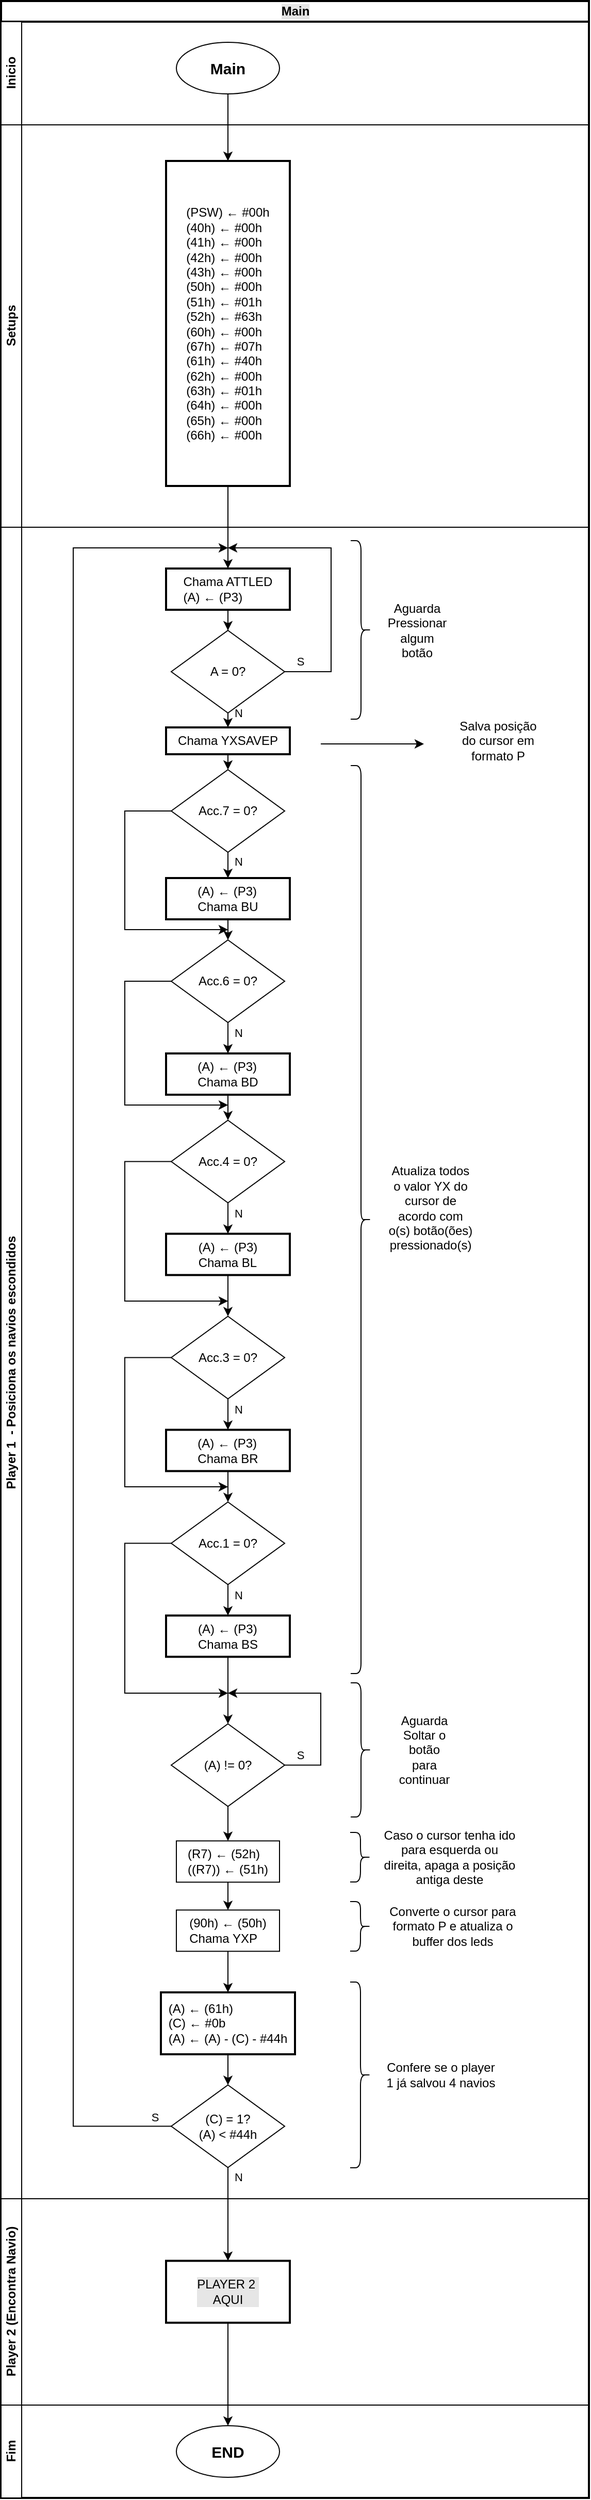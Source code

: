 <mxfile version="10.6.7" type="google"><diagram id="ykx5AKq2MxKcEq16WLv9" name="Main"><mxGraphModel dx="481" dy="641" grid="1" gridSize="10" guides="1" tooltips="1" connect="1" arrows="0" fold="1" page="0" pageScale="1" pageWidth="827" pageHeight="1169" math="0" shadow="0"><root><mxCell id="DP1HjkvzpDVtF9UWoDV7-0"/><mxCell id="DP1HjkvzpDVtF9UWoDV7-1" parent="DP1HjkvzpDVtF9UWoDV7-0"/><mxCell id="yhc0VFBoHCZuf4AT8q78-0" value="Main" style="swimlane;html=1;childLayout=stackLayout;resizeParent=1;resizeParentMax=0;horizontal=1;startSize=20;horizontalStack=0;rounded=0;shadow=0;glass=0;comic=0;labelBackgroundColor=#E6E6E6;strokeColor=#000000;strokeWidth=2;fillColor=#ffffff;gradientColor=none;" parent="DP1HjkvzpDVtF9UWoDV7-1" vertex="1"><mxGeometry x="40" y="340" width="570" height="2420" as="geometry"/></mxCell><mxCell id="yhc0VFBoHCZuf4AT8q78-1" value="Inicio" style="swimlane;html=1;startSize=20;horizontal=0;" parent="yhc0VFBoHCZuf4AT8q78-0" vertex="1"><mxGeometry y="20" width="570" height="100" as="geometry"/></mxCell><mxCell id="GPVq3pd8zfeGRaaKNpoO-0" value="&lt;b&gt;&lt;font style=&quot;font-size: 15px&quot;&gt;Main&lt;br&gt;&lt;/font&gt;&lt;/b&gt;" style="ellipse;whiteSpace=wrap;html=1;" parent="yhc0VFBoHCZuf4AT8q78-1" vertex="1"><mxGeometry x="170" y="20" width="100" height="50" as="geometry"/></mxCell><mxCell id="yhc0VFBoHCZuf4AT8q78-9" value="Setups" style="swimlane;html=1;startSize=20;horizontal=0;" parent="yhc0VFBoHCZuf4AT8q78-0" vertex="1"><mxGeometry y="120" width="570" height="390" as="geometry"/></mxCell><mxCell id="yhc0VFBoHCZuf4AT8q78-13" value="&lt;div style=&quot;text-align: left&quot;&gt;&lt;span&gt;(PSW)&amp;nbsp;← #00h&lt;/span&gt;&lt;br&gt;&lt;/div&gt;&lt;div style=&quot;text-align: left&quot;&gt;&lt;span&gt;(40h) ← #00h&lt;/span&gt;&lt;/div&gt;&lt;div style=&quot;text-align: left&quot;&gt;(41h) ← #00h&lt;span&gt;&lt;br&gt;&lt;/span&gt;&lt;/div&gt;&lt;div style=&quot;text-align: left&quot;&gt;(42h) ← #00h&lt;br&gt;&lt;/div&gt;&lt;div style=&quot;text-align: left&quot;&gt;(43h) ← #00h&lt;br&gt;&lt;/div&gt;&lt;div style=&quot;text-align: left&quot;&gt;(50h) ← #00h&lt;br&gt;&lt;/div&gt;&lt;div style=&quot;text-align: left&quot;&gt;(51h) ← #01h&lt;br&gt;&lt;/div&gt;&lt;div style=&quot;text-align: left&quot;&gt;(52h) ← #63h&lt;span&gt;&lt;br&gt;&lt;/span&gt;&lt;/div&gt;&lt;div style=&quot;text-align: left&quot;&gt;(60h) ← #00h&lt;br&gt;&lt;/div&gt;&lt;div style=&quot;text-align: left&quot;&gt;(67h) ← #07h&lt;span&gt;&lt;br&gt;&lt;/span&gt;&lt;/div&gt;&lt;div style=&quot;text-align: left&quot;&gt;&lt;span style=&quot;text-align: center&quot;&gt;(61h)&amp;nbsp;← #40h&lt;/span&gt;&lt;/div&gt;&lt;div style=&quot;text-align: left&quot;&gt;(62h) ← #00h&lt;span&gt;&lt;br&gt;&lt;/span&gt;&lt;/div&gt;&lt;div style=&quot;text-align: left&quot;&gt;(63h) ← #01h&lt;br&gt;&lt;/div&gt;&lt;div style=&quot;text-align: left&quot;&gt;(64h) ← #00h&lt;br&gt;&lt;/div&gt;&lt;div style=&quot;text-align: left&quot;&gt;(65h) ← #00h&lt;br&gt;&lt;/div&gt;&lt;div style=&quot;text-align: left&quot;&gt;(66h) ← #00h&lt;br&gt;&lt;/div&gt;" style="rounded=0;whiteSpace=wrap;html=1;shadow=0;glass=0;comic=0;labelBackgroundColor=#FFFFFF;strokeColor=#000000;strokeWidth=2;fillColor=#FFFFFF;gradientColor=none;" parent="yhc0VFBoHCZuf4AT8q78-9" vertex="1"><mxGeometry x="160" y="35" width="120" height="315" as="geometry"/></mxCell><mxCell id="yhc0VFBoHCZuf4AT8q78-2" value="Player 1&amp;nbsp; - Posiciona os navios escondidos&lt;br&gt;" style="swimlane;html=1;startSize=20;horizontal=0;" parent="yhc0VFBoHCZuf4AT8q78-0" vertex="1"><mxGeometry y="510" width="570" height="1620" as="geometry"/></mxCell><mxCell id="GPVq3pd8zfeGRaaKNpoO-1" value="&lt;div style=&quot;text-align: left&quot;&gt;Chama ATTLED&lt;/div&gt;&lt;div style=&quot;text-align: left&quot;&gt;(A)&amp;nbsp;&lt;span&gt;← (P3)&lt;/span&gt;&lt;/div&gt;" style="rounded=0;whiteSpace=wrap;html=1;shadow=0;glass=0;comic=0;labelBackgroundColor=#FFFFFF;strokeWidth=2;fillColor=#FFFFFF;" parent="yhc0VFBoHCZuf4AT8q78-2" vertex="1"><mxGeometry x="160" y="40" width="120" height="40" as="geometry"/></mxCell><mxCell id="3vmGAYpBKQwLLKygzw8F-5" value="N&lt;br&gt;" style="edgeStyle=orthogonalEdgeStyle;rounded=0;orthogonalLoop=1;jettySize=auto;html=1;exitX=0.5;exitY=1;exitDx=0;exitDy=0;entryX=0.5;entryY=0;entryDx=0;entryDy=0;" parent="yhc0VFBoHCZuf4AT8q78-2" source="3vmGAYpBKQwLLKygzw8F-0" target="3vmGAYpBKQwLLKygzw8F-2" edge="1"><mxGeometry x="-0.333" y="10" relative="1" as="geometry"><mxPoint as="offset"/></mxGeometry></mxCell><mxCell id="3vmGAYpBKQwLLKygzw8F-0" value="Acc.7 = 0?" style="rhombus;whiteSpace=wrap;html=1;" parent="yhc0VFBoHCZuf4AT8q78-2" vertex="1"><mxGeometry x="165" y="235" width="110" height="80" as="geometry"/></mxCell><mxCell id="3vmGAYpBKQwLLKygzw8F-10" style="edgeStyle=orthogonalEdgeStyle;rounded=0;orthogonalLoop=1;jettySize=auto;html=1;exitX=0.5;exitY=1;exitDx=0;exitDy=0;entryX=0.5;entryY=0;entryDx=0;entryDy=0;" parent="yhc0VFBoHCZuf4AT8q78-2" source="3vmGAYpBKQwLLKygzw8F-2" target="3vmGAYpBKQwLLKygzw8F-8" edge="1"><mxGeometry relative="1" as="geometry"/></mxCell><mxCell id="3vmGAYpBKQwLLKygzw8F-2" value="&lt;div style=&quot;text-align: left&quot;&gt;(A)&amp;nbsp;← (P3)&lt;br&gt;&lt;/div&gt;&lt;div style=&quot;text-align: left&quot;&gt;Chama BU&lt;/div&gt;" style="rounded=0;whiteSpace=wrap;html=1;shadow=0;glass=0;comic=0;labelBackgroundColor=#FFFFFF;strokeWidth=2;fillColor=#FFFFFF;" parent="yhc0VFBoHCZuf4AT8q78-2" vertex="1"><mxGeometry x="160" y="340" width="120" height="40" as="geometry"/></mxCell><mxCell id="3vmGAYpBKQwLLKygzw8F-8" value="Acc.6 = 0?" style="rhombus;whiteSpace=wrap;html=1;" parent="yhc0VFBoHCZuf4AT8q78-2" vertex="1"><mxGeometry x="165" y="400" width="110" height="80" as="geometry"/></mxCell><mxCell id="3vmGAYpBKQwLLKygzw8F-9" value="&lt;div style=&quot;text-align: left&quot;&gt;(A)&amp;nbsp;← (P3)&lt;br&gt;&lt;/div&gt;&lt;div style=&quot;text-align: left&quot;&gt;Chama BD&lt;/div&gt;" style="rounded=0;whiteSpace=wrap;html=1;shadow=0;glass=0;comic=0;labelBackgroundColor=#FFFFFF;strokeWidth=2;fillColor=#FFFFFF;" parent="yhc0VFBoHCZuf4AT8q78-2" vertex="1"><mxGeometry x="160" y="510" width="120" height="40" as="geometry"/></mxCell><mxCell id="3vmGAYpBKQwLLKygzw8F-7" value="N&lt;br&gt;" style="edgeStyle=orthogonalEdgeStyle;rounded=0;orthogonalLoop=1;jettySize=auto;html=1;exitX=0.5;exitY=1;exitDx=0;exitDy=0;entryX=0.5;entryY=0;entryDx=0;entryDy=0;" parent="yhc0VFBoHCZuf4AT8q78-2" source="3vmGAYpBKQwLLKygzw8F-8" target="3vmGAYpBKQwLLKygzw8F-9" edge="1"><mxGeometry x="-0.333" y="10" relative="1" as="geometry"><mxPoint as="offset"/></mxGeometry></mxCell><mxCell id="VB_SBfSZvTbMSQEwKUoZ-1" value="N" style="edgeStyle=orthogonalEdgeStyle;rounded=0;orthogonalLoop=1;jettySize=auto;html=1;exitX=0.5;exitY=1;exitDx=0;exitDy=0;entryX=0.5;entryY=0;entryDx=0;entryDy=0;" parent="yhc0VFBoHCZuf4AT8q78-2" source="zxACnUA_GWYyYRyjjbeo-12" target="VB_SBfSZvTbMSQEwKUoZ-0" edge="1"><mxGeometry x="-1" y="10" relative="1" as="geometry"><mxPoint as="offset"/></mxGeometry></mxCell><mxCell id="zxACnUA_GWYyYRyjjbeo-12" value="A = 0?" style="rhombus;whiteSpace=wrap;html=1;" parent="yhc0VFBoHCZuf4AT8q78-2" vertex="1"><mxGeometry x="165" y="100" width="110" height="80" as="geometry"/></mxCell><mxCell id="zxACnUA_GWYyYRyjjbeo-13" value="" style="edgeStyle=orthogonalEdgeStyle;rounded=0;orthogonalLoop=1;jettySize=auto;html=1;" parent="yhc0VFBoHCZuf4AT8q78-2" source="GPVq3pd8zfeGRaaKNpoO-1" target="zxACnUA_GWYyYRyjjbeo-12" edge="1"><mxGeometry relative="1" as="geometry"><mxPoint x="260.235" y="930.0" as="sourcePoint"/><mxPoint x="260.235" y="1045.171" as="targetPoint"/></mxGeometry></mxCell><mxCell id="zxACnUA_GWYyYRyjjbeo-15" value="Aguarda Pressionar algum botão" style="text;html=1;strokeColor=none;fillColor=none;align=center;verticalAlign=middle;whiteSpace=wrap;rounded=0;labelBackgroundColor=#FFFFFF;" parent="yhc0VFBoHCZuf4AT8q78-2" vertex="1"><mxGeometry x="370" y="64.5" width="67" height="70" as="geometry"/></mxCell><mxCell id="zxACnUA_GWYyYRyjjbeo-16" value="" style="shape=curlyBracket;whiteSpace=wrap;html=1;rounded=1;labelBackgroundColor=#FFFFFF;fillColor=#FFFFFF;rotation=180;" parent="yhc0VFBoHCZuf4AT8q78-2" vertex="1"><mxGeometry x="339" y="13" width="20" height="173" as="geometry"/></mxCell><mxCell id="zxACnUA_GWYyYRyjjbeo-17" value="" style="shape=curlyBracket;whiteSpace=wrap;html=1;rounded=1;labelBackgroundColor=#FFFFFF;fillColor=#FFFFFF;rotation=180;" parent="yhc0VFBoHCZuf4AT8q78-2" vertex="1"><mxGeometry x="339" y="231" width="20" height="880" as="geometry"/></mxCell><mxCell id="zxACnUA_GWYyYRyjjbeo-18" value="Atualiza todos o valor YX do cursor de acordo com o(s) botão(ões) pressionado(s)" style="text;html=1;strokeColor=none;fillColor=none;align=center;verticalAlign=middle;whiteSpace=wrap;rounded=0;labelBackgroundColor=#FFFFFF;" parent="yhc0VFBoHCZuf4AT8q78-2" vertex="1"><mxGeometry x="373" y="602.5" width="87" height="115" as="geometry"/></mxCell><mxCell id="d2Mj5712oqYgEq3tFTf6-1" style="edgeStyle=orthogonalEdgeStyle;rounded=0;orthogonalLoop=1;jettySize=auto;html=1;exitX=0.5;exitY=1;exitDx=0;exitDy=0;entryX=0.5;entryY=0;entryDx=0;entryDy=0;" parent="yhc0VFBoHCZuf4AT8q78-2" source="zxACnUA_GWYyYRyjjbeo-19" target="d2Mj5712oqYgEq3tFTf6-0" edge="1"><mxGeometry relative="1" as="geometry"/></mxCell><mxCell id="zxACnUA_GWYyYRyjjbeo-19" value="(A) != 0?" style="rhombus;whiteSpace=wrap;html=1;" parent="yhc0VFBoHCZuf4AT8q78-2" vertex="1"><mxGeometry x="165" y="1159.765" width="110" height="80" as="geometry"/></mxCell><mxCell id="zxACnUA_GWYyYRyjjbeo-22" value="" style="shape=curlyBracket;whiteSpace=wrap;html=1;rounded=1;labelBackgroundColor=#FFFFFF;fillColor=#FFFFFF;rotation=-180;" parent="yhc0VFBoHCZuf4AT8q78-2" vertex="1"><mxGeometry x="339" y="1120" width="20" height="130" as="geometry"/></mxCell><mxCell id="zxACnUA_GWYyYRyjjbeo-23" value="Aguarda Soltar o botão para continuar" style="text;html=1;strokeColor=none;fillColor=none;align=center;verticalAlign=middle;whiteSpace=wrap;rounded=0;labelBackgroundColor=#FFFFFF;" parent="yhc0VFBoHCZuf4AT8q78-2" vertex="1"><mxGeometry x="384" y="1145" width="53" height="80" as="geometry"/></mxCell><mxCell id="SEjXCBQ0IR2SgX9Xx-04-5" value="" style="edgeStyle=orthogonalEdgeStyle;rounded=0;orthogonalLoop=1;jettySize=auto;html=1;" parent="yhc0VFBoHCZuf4AT8q78-2" source="SEjXCBQ0IR2SgX9Xx-04-0" target="SEjXCBQ0IR2SgX9Xx-04-4" edge="1"><mxGeometry relative="1" as="geometry"/></mxCell><mxCell id="SEjXCBQ0IR2SgX9Xx-04-0" value="&lt;div style=&quot;text-align: left&quot;&gt;&lt;span&gt;(A)&amp;nbsp;← (61h)&lt;/span&gt;&lt;br&gt;&lt;/div&gt;&lt;div style=&quot;text-align: left&quot;&gt;(C)&amp;nbsp;← #0b&lt;br&gt;&lt;/div&gt;&lt;div style=&quot;text-align: left&quot;&gt;(A)&amp;nbsp;← (A) - (C) - #44h&lt;br&gt;&lt;/div&gt;" style="rounded=0;whiteSpace=wrap;html=1;shadow=0;glass=0;comic=0;labelBackgroundColor=#FFFFFF;strokeWidth=2;fillColor=#FFFFFF;" parent="yhc0VFBoHCZuf4AT8q78-2" vertex="1"><mxGeometry x="155" y="1420" width="130" height="60" as="geometry"/></mxCell><mxCell id="SEjXCBQ0IR2SgX9Xx-04-4" value="(C) = 1?&lt;br&gt;(A) &amp;lt; #44h&lt;br&gt;" style="rhombus;whiteSpace=wrap;html=1;" parent="yhc0VFBoHCZuf4AT8q78-2" vertex="1"><mxGeometry x="165" y="1509.765" width="110" height="80" as="geometry"/></mxCell><mxCell id="SEjXCBQ0IR2SgX9Xx-04-7" value="" style="shape=curlyBracket;whiteSpace=wrap;html=1;rounded=1;labelBackgroundColor=#FFFFFF;fillColor=#FFFFFF;rotation=-180;" parent="yhc0VFBoHCZuf4AT8q78-2" vertex="1"><mxGeometry x="338.5" y="1410" width="20" height="180" as="geometry"/></mxCell><mxCell id="SEjXCBQ0IR2SgX9Xx-04-8" value="Confere se o player 1 já salvou 4 navios" style="text;html=1;strokeColor=none;fillColor=none;align=center;verticalAlign=middle;whiteSpace=wrap;rounded=0;labelBackgroundColor=#FFFFFF;" parent="yhc0VFBoHCZuf4AT8q78-2" vertex="1"><mxGeometry x="370" y="1475" width="113" height="50" as="geometry"/></mxCell><mxCell id="VB_SBfSZvTbMSQEwKUoZ-2" style="edgeStyle=orthogonalEdgeStyle;rounded=0;orthogonalLoop=1;jettySize=auto;html=1;exitX=0.5;exitY=1;exitDx=0;exitDy=0;entryX=0.5;entryY=0;entryDx=0;entryDy=0;" parent="yhc0VFBoHCZuf4AT8q78-2" source="VB_SBfSZvTbMSQEwKUoZ-0" target="3vmGAYpBKQwLLKygzw8F-0" edge="1"><mxGeometry relative="1" as="geometry"/></mxCell><mxCell id="VB_SBfSZvTbMSQEwKUoZ-0" value="Chama YXSAVEP" style="rounded=0;whiteSpace=wrap;html=1;shadow=0;glass=0;comic=0;labelBackgroundColor=#FFFFFF;strokeWidth=2;fillColor=#FFFFFF;" parent="yhc0VFBoHCZuf4AT8q78-2" vertex="1"><mxGeometry x="160" y="194" width="120" height="26" as="geometry"/></mxCell><mxCell id="d2Mj5712oqYgEq3tFTf6-4" style="edgeStyle=orthogonalEdgeStyle;rounded=0;orthogonalLoop=1;jettySize=auto;html=1;exitX=0.5;exitY=1;exitDx=0;exitDy=0;entryX=0.5;entryY=0;entryDx=0;entryDy=0;" parent="yhc0VFBoHCZuf4AT8q78-2" source="d2Mj5712oqYgEq3tFTf6-0" target="d2Mj5712oqYgEq3tFTf6-2" edge="1"><mxGeometry relative="1" as="geometry"/></mxCell><mxCell id="d2Mj5712oqYgEq3tFTf6-0" value="&lt;div style=&quot;text-align: left&quot;&gt;&lt;span&gt;(R7)&amp;nbsp;&lt;/span&gt;&lt;span&gt;← (52h)&lt;/span&gt;&lt;br&gt;&lt;/div&gt;&lt;div style=&quot;text-align: left&quot;&gt;&lt;span&gt;((R7))&amp;nbsp;&lt;/span&gt;&lt;span&gt;← (51h)&lt;/span&gt;&lt;br&gt;&lt;/div&gt;" style="rounded=0;whiteSpace=wrap;html=1;" parent="yhc0VFBoHCZuf4AT8q78-2" vertex="1"><mxGeometry x="170" y="1273.2" width="100" height="40" as="geometry"/></mxCell><mxCell id="d2Mj5712oqYgEq3tFTf6-3" style="edgeStyle=orthogonalEdgeStyle;rounded=0;orthogonalLoop=1;jettySize=auto;html=1;exitX=0.5;exitY=1;exitDx=0;exitDy=0;entryX=0.5;entryY=0;entryDx=0;entryDy=0;" parent="yhc0VFBoHCZuf4AT8q78-2" source="d2Mj5712oqYgEq3tFTf6-2" target="SEjXCBQ0IR2SgX9Xx-04-0" edge="1"><mxGeometry relative="1" as="geometry"/></mxCell><mxCell id="d2Mj5712oqYgEq3tFTf6-2" value="&lt;div style=&quot;text-align: left&quot;&gt;&lt;div&gt;(90h)&amp;nbsp;← (50h)&lt;br&gt;&lt;/div&gt;&lt;div&gt;Chama YXP&lt;/div&gt;&lt;/div&gt;" style="rounded=0;whiteSpace=wrap;html=1;" parent="yhc0VFBoHCZuf4AT8q78-2" vertex="1"><mxGeometry x="170" y="1340.2" width="100" height="40" as="geometry"/></mxCell><mxCell id="d2Mj5712oqYgEq3tFTf6-5" value="Caso o cursor tenha ido para esquerda ou direita, apaga a posição antiga deste" style="text;html=1;strokeColor=none;fillColor=none;align=center;verticalAlign=middle;whiteSpace=wrap;rounded=0;" parent="yhc0VFBoHCZuf4AT8q78-2" vertex="1"><mxGeometry x="370" y="1279" width="130" height="20" as="geometry"/></mxCell><mxCell id="d2Mj5712oqYgEq3tFTf6-6" value="" style="shape=curlyBracket;whiteSpace=wrap;html=1;rounded=1;labelBackgroundColor=#FFFFFF;fillColor=#FFFFFF;rotation=-180;" parent="yhc0VFBoHCZuf4AT8q78-2" vertex="1"><mxGeometry x="338.5" y="1265" width="20" height="48" as="geometry"/></mxCell><mxCell id="d2Mj5712oqYgEq3tFTf6-8" value="Converte o cursor para formato P e atualiza o buffer dos leds" style="text;html=1;strokeColor=none;fillColor=none;align=center;verticalAlign=middle;whiteSpace=wrap;rounded=0;" parent="yhc0VFBoHCZuf4AT8q78-2" vertex="1"><mxGeometry x="373" y="1346" width="130" height="20" as="geometry"/></mxCell><mxCell id="QC-Zcsi5BTWSV9_GnJE--4" value="Salva posição do cursor em formato P" style="text;html=1;strokeColor=none;fillColor=none;align=center;verticalAlign=middle;whiteSpace=wrap;rounded=0;" parent="yhc0VFBoHCZuf4AT8q78-2" vertex="1"><mxGeometry x="437" y="164" width="90" height="86" as="geometry"/></mxCell><mxCell id="yhc0VFBoHCZuf4AT8q78-3" value="Player 2 (Encontra Navio)" style="swimlane;html=1;startSize=20;horizontal=0;" parent="yhc0VFBoHCZuf4AT8q78-0" vertex="1"><mxGeometry y="2130" width="570" height="200" as="geometry"/></mxCell><mxCell id="GPVq3pd8zfeGRaaKNpoO-3" value="PLAYER 2&amp;nbsp;&lt;br&gt;AQUI&lt;br&gt;" style="rounded=0;whiteSpace=wrap;html=1;shadow=0;glass=0;comic=0;labelBackgroundColor=#E6E6E6;strokeColor=#000000;strokeWidth=2;fillColor=#ffffff;gradientColor=none;" parent="yhc0VFBoHCZuf4AT8q78-3" vertex="1"><mxGeometry x="160" y="60.2" width="120" height="60" as="geometry"/></mxCell><mxCell id="yhc0VFBoHCZuf4AT8q78-5" value="Fim&lt;br&gt;" style="swimlane;html=1;startSize=20;horizontal=0;" parent="yhc0VFBoHCZuf4AT8q78-0" vertex="1"><mxGeometry y="2330" width="570" height="90" as="geometry"/></mxCell><mxCell id="yhc0VFBoHCZuf4AT8q78-7" value="&lt;b&gt;&lt;font style=&quot;font-size: 15px&quot;&gt;END&lt;br&gt;&lt;/font&gt;&lt;/b&gt;" style="ellipse;whiteSpace=wrap;html=1;" parent="yhc0VFBoHCZuf4AT8q78-5" vertex="1"><mxGeometry x="170" y="20" width="100" height="50" as="geometry"/></mxCell><mxCell id="yhc0VFBoHCZuf4AT8q78-8" value="" style="edgeStyle=orthogonalEdgeStyle;rounded=0;orthogonalLoop=1;jettySize=auto;html=1;entryX=0.5;entryY=0;entryDx=0;entryDy=0;" parent="yhc0VFBoHCZuf4AT8q78-0" source="GPVq3pd8zfeGRaaKNpoO-3" target="yhc0VFBoHCZuf4AT8q78-7" edge="1"><mxGeometry relative="1" as="geometry"/></mxCell><mxCell id="yhc0VFBoHCZuf4AT8q78-14" style="edgeStyle=orthogonalEdgeStyle;rounded=0;orthogonalLoop=1;jettySize=auto;html=1;exitX=0.5;exitY=1;exitDx=0;exitDy=0;entryX=0.5;entryY=0;entryDx=0;entryDy=0;" parent="yhc0VFBoHCZuf4AT8q78-0" source="GPVq3pd8zfeGRaaKNpoO-0" target="yhc0VFBoHCZuf4AT8q78-13" edge="1"><mxGeometry relative="1" as="geometry"/></mxCell><mxCell id="yhc0VFBoHCZuf4AT8q78-15" style="edgeStyle=orthogonalEdgeStyle;rounded=0;orthogonalLoop=1;jettySize=auto;html=1;exitX=0.5;exitY=1;exitDx=0;exitDy=0;entryX=0.5;entryY=0;entryDx=0;entryDy=0;" parent="yhc0VFBoHCZuf4AT8q78-0" source="yhc0VFBoHCZuf4AT8q78-13" target="GPVq3pd8zfeGRaaKNpoO-1" edge="1"><mxGeometry relative="1" as="geometry"/></mxCell><mxCell id="SEjXCBQ0IR2SgX9Xx-04-10" value="N" style="edgeStyle=orthogonalEdgeStyle;rounded=0;orthogonalLoop=1;jettySize=auto;html=1;exitX=0.5;exitY=1;exitDx=0;exitDy=0;entryX=0.5;entryY=0;entryDx=0;entryDy=0;" parent="yhc0VFBoHCZuf4AT8q78-0" source="SEjXCBQ0IR2SgX9Xx-04-4" target="GPVq3pd8zfeGRaaKNpoO-3" edge="1"><mxGeometry x="-0.787" y="10" relative="1" as="geometry"><mxPoint as="offset"/></mxGeometry></mxCell><mxCell id="zxACnUA_GWYyYRyjjbeo-0" value="N&lt;br&gt;" style="edgeStyle=orthogonalEdgeStyle;rounded=0;orthogonalLoop=1;jettySize=auto;html=1;exitX=0.5;exitY=1;exitDx=0;exitDy=0;entryX=0.5;entryY=0;entryDx=0;entryDy=0;" parent="DP1HjkvzpDVtF9UWoDV7-1" source="zxACnUA_GWYyYRyjjbeo-1" target="zxACnUA_GWYyYRyjjbeo-3" edge="1"><mxGeometry x="-0.333" y="10" relative="1" as="geometry"><mxPoint as="offset"/></mxGeometry></mxCell><mxCell id="CtftjNgX_eOtj71YxHRV-2" style="edgeStyle=orthogonalEdgeStyle;rounded=0;orthogonalLoop=1;jettySize=auto;html=1;exitX=0;exitY=0.5;exitDx=0;exitDy=0;" parent="DP1HjkvzpDVtF9UWoDV7-1" source="zxACnUA_GWYyYRyjjbeo-1" edge="1"><mxGeometry relative="1" as="geometry"><mxPoint x="260" y="1600" as="targetPoint"/><Array as="points"><mxPoint x="160" y="1465"/><mxPoint x="160" y="1600"/></Array></mxGeometry></mxCell><mxCell id="zxACnUA_GWYyYRyjjbeo-1" value="Acc.4 = 0?" style="rhombus;whiteSpace=wrap;html=1;" parent="DP1HjkvzpDVtF9UWoDV7-1" vertex="1"><mxGeometry x="205" y="1424.765" width="110" height="80" as="geometry"/></mxCell><mxCell id="zxACnUA_GWYyYRyjjbeo-2" style="edgeStyle=orthogonalEdgeStyle;rounded=0;orthogonalLoop=1;jettySize=auto;html=1;exitX=0.5;exitY=1;exitDx=0;exitDy=0;entryX=0.5;entryY=0;entryDx=0;entryDy=0;" parent="DP1HjkvzpDVtF9UWoDV7-1" source="zxACnUA_GWYyYRyjjbeo-3" target="zxACnUA_GWYyYRyjjbeo-4" edge="1"><mxGeometry relative="1" as="geometry"/></mxCell><mxCell id="zxACnUA_GWYyYRyjjbeo-3" value="&lt;div style=&quot;text-align: left&quot;&gt;(A)&amp;nbsp;← (P3)&lt;br&gt;&lt;/div&gt;&lt;div style=&quot;text-align: left&quot;&gt;Chama BL&lt;/div&gt;" style="rounded=0;whiteSpace=wrap;html=1;shadow=0;glass=0;comic=0;labelBackgroundColor=#FFFFFF;strokeWidth=2;fillColor=#FFFFFF;" parent="DP1HjkvzpDVtF9UWoDV7-1" vertex="1"><mxGeometry x="200" y="1534.765" width="120" height="40" as="geometry"/></mxCell><mxCell id="CtftjNgX_eOtj71YxHRV-3" style="edgeStyle=orthogonalEdgeStyle;rounded=0;orthogonalLoop=1;jettySize=auto;html=1;exitX=0;exitY=0.5;exitDx=0;exitDy=0;" parent="DP1HjkvzpDVtF9UWoDV7-1" source="zxACnUA_GWYyYRyjjbeo-4" edge="1"><mxGeometry relative="1" as="geometry"><mxPoint x="260" y="1780" as="targetPoint"/><Array as="points"><mxPoint x="160" y="1655"/><mxPoint x="160" y="1780"/></Array></mxGeometry></mxCell><mxCell id="zxACnUA_GWYyYRyjjbeo-4" value="Acc.3 = 0?" style="rhombus;whiteSpace=wrap;html=1;" parent="DP1HjkvzpDVtF9UWoDV7-1" vertex="1"><mxGeometry x="205" y="1614.765" width="110" height="80" as="geometry"/></mxCell><mxCell id="zxACnUA_GWYyYRyjjbeo-11" style="edgeStyle=orthogonalEdgeStyle;rounded=0;orthogonalLoop=1;jettySize=auto;html=1;exitX=0.5;exitY=1;exitDx=0;exitDy=0;entryX=0.5;entryY=0;entryDx=0;entryDy=0;" parent="DP1HjkvzpDVtF9UWoDV7-1" source="zxACnUA_GWYyYRyjjbeo-5" target="zxACnUA_GWYyYRyjjbeo-8" edge="1"><mxGeometry relative="1" as="geometry"/></mxCell><mxCell id="zxACnUA_GWYyYRyjjbeo-5" value="&lt;div style=&quot;text-align: left&quot;&gt;(A)&amp;nbsp;← (P3)&lt;br&gt;&lt;/div&gt;&lt;div style=&quot;text-align: left&quot;&gt;Chama BR&lt;/div&gt;" style="rounded=0;whiteSpace=wrap;html=1;shadow=0;glass=0;comic=0;labelBackgroundColor=#FFFFFF;strokeWidth=2;fillColor=#FFFFFF;" parent="DP1HjkvzpDVtF9UWoDV7-1" vertex="1"><mxGeometry x="200" y="1724.765" width="120" height="40" as="geometry"/></mxCell><mxCell id="zxACnUA_GWYyYRyjjbeo-6" value="N&lt;br&gt;" style="edgeStyle=orthogonalEdgeStyle;rounded=0;orthogonalLoop=1;jettySize=auto;html=1;exitX=0.5;exitY=1;exitDx=0;exitDy=0;entryX=0.5;entryY=0;entryDx=0;entryDy=0;" parent="DP1HjkvzpDVtF9UWoDV7-1" source="zxACnUA_GWYyYRyjjbeo-4" target="zxACnUA_GWYyYRyjjbeo-5" edge="1"><mxGeometry x="-0.333" y="10" relative="1" as="geometry"><mxPoint as="offset"/></mxGeometry></mxCell><mxCell id="zxACnUA_GWYyYRyjjbeo-7" style="edgeStyle=orthogonalEdgeStyle;rounded=0;orthogonalLoop=1;jettySize=auto;html=1;exitX=0.5;exitY=1;exitDx=0;exitDy=0;entryX=0.5;entryY=0;entryDx=0;entryDy=0;" parent="DP1HjkvzpDVtF9UWoDV7-1" source="3vmGAYpBKQwLLKygzw8F-9" target="zxACnUA_GWYyYRyjjbeo-1" edge="1"><mxGeometry relative="1" as="geometry"/></mxCell><mxCell id="CtftjNgX_eOtj71YxHRV-4" style="edgeStyle=orthogonalEdgeStyle;rounded=0;orthogonalLoop=1;jettySize=auto;html=1;exitX=0;exitY=0.5;exitDx=0;exitDy=0;" parent="DP1HjkvzpDVtF9UWoDV7-1" source="zxACnUA_GWYyYRyjjbeo-8" edge="1"><mxGeometry relative="1" as="geometry"><mxPoint x="260" y="1980" as="targetPoint"/><Array as="points"><mxPoint x="160" y="1835"/><mxPoint x="160" y="1980"/></Array></mxGeometry></mxCell><mxCell id="zxACnUA_GWYyYRyjjbeo-8" value="Acc.1 = 0?" style="rhombus;whiteSpace=wrap;html=1;" parent="DP1HjkvzpDVtF9UWoDV7-1" vertex="1"><mxGeometry x="205" y="1794.765" width="110" height="80" as="geometry"/></mxCell><mxCell id="zxACnUA_GWYyYRyjjbeo-20" value="" style="edgeStyle=orthogonalEdgeStyle;rounded=0;orthogonalLoop=1;jettySize=auto;html=1;" parent="DP1HjkvzpDVtF9UWoDV7-1" source="zxACnUA_GWYyYRyjjbeo-9" target="zxACnUA_GWYyYRyjjbeo-19" edge="1"><mxGeometry relative="1" as="geometry"/></mxCell><mxCell id="zxACnUA_GWYyYRyjjbeo-9" value="&lt;div style=&quot;text-align: left&quot;&gt;(A)&amp;nbsp;← (P3)&lt;br&gt;&lt;/div&gt;&lt;div style=&quot;text-align: left&quot;&gt;Chama BS&lt;/div&gt;" style="rounded=0;whiteSpace=wrap;html=1;shadow=0;glass=0;comic=0;labelBackgroundColor=#FFFFFF;strokeWidth=2;fillColor=#FFFFFF;" parent="DP1HjkvzpDVtF9UWoDV7-1" vertex="1"><mxGeometry x="200" y="1904.765" width="120" height="40" as="geometry"/></mxCell><mxCell id="zxACnUA_GWYyYRyjjbeo-10" value="N&lt;br&gt;" style="edgeStyle=orthogonalEdgeStyle;rounded=0;orthogonalLoop=1;jettySize=auto;html=1;exitX=0.5;exitY=1;exitDx=0;exitDy=0;entryX=0.5;entryY=0;entryDx=0;entryDy=0;" parent="DP1HjkvzpDVtF9UWoDV7-1" source="zxACnUA_GWYyYRyjjbeo-8" target="zxACnUA_GWYyYRyjjbeo-9" edge="1"><mxGeometry x="-0.333" y="10" relative="1" as="geometry"><mxPoint as="offset"/></mxGeometry></mxCell><mxCell id="zxACnUA_GWYyYRyjjbeo-14" value="S" style="edgeStyle=orthogonalEdgeStyle;rounded=0;orthogonalLoop=1;jettySize=auto;html=1;exitX=1;exitY=0.5;exitDx=0;exitDy=0;" parent="DP1HjkvzpDVtF9UWoDV7-1" source="zxACnUA_GWYyYRyjjbeo-12" edge="1"><mxGeometry x="-0.891" y="10" relative="1" as="geometry"><mxPoint x="260" y="870" as="targetPoint"/><Array as="points"><mxPoint x="360" y="990"/><mxPoint x="360" y="870"/></Array><mxPoint as="offset"/></mxGeometry></mxCell><mxCell id="zxACnUA_GWYyYRyjjbeo-21" value="S" style="edgeStyle=orthogonalEdgeStyle;rounded=0;orthogonalLoop=1;jettySize=auto;html=1;exitX=1;exitY=0.5;exitDx=0;exitDy=0;" parent="DP1HjkvzpDVtF9UWoDV7-1" source="zxACnUA_GWYyYRyjjbeo-19" edge="1"><mxGeometry x="-0.544" y="20" relative="1" as="geometry"><mxPoint x="260" y="1980" as="targetPoint"/><Array as="points"><mxPoint x="350" y="2050"/><mxPoint x="350" y="1980"/></Array><mxPoint as="offset"/></mxGeometry></mxCell><mxCell id="SEjXCBQ0IR2SgX9Xx-04-6" value="S" style="edgeStyle=orthogonalEdgeStyle;rounded=0;orthogonalLoop=1;jettySize=auto;html=1;exitX=0;exitY=0.5;exitDx=0;exitDy=0;" parent="DP1HjkvzpDVtF9UWoDV7-1" source="SEjXCBQ0IR2SgX9Xx-04-4" edge="1"><mxGeometry x="-0.982" y="-9" relative="1" as="geometry"><mxPoint x="260" y="870" as="targetPoint"/><Array as="points"><mxPoint x="110" y="2400"/><mxPoint x="110" y="870"/></Array><mxPoint as="offset"/></mxGeometry></mxCell><mxCell id="CtftjNgX_eOtj71YxHRV-1" style="edgeStyle=orthogonalEdgeStyle;rounded=0;orthogonalLoop=1;jettySize=auto;html=1;exitX=0;exitY=0.5;exitDx=0;exitDy=0;" parent="DP1HjkvzpDVtF9UWoDV7-1" source="3vmGAYpBKQwLLKygzw8F-8" edge="1"><mxGeometry relative="1" as="geometry"><mxPoint x="260" y="1410" as="targetPoint"/><Array as="points"><mxPoint x="160" y="1290"/><mxPoint x="160" y="1410"/></Array></mxGeometry></mxCell><mxCell id="d2Mj5712oqYgEq3tFTf6-7" value="" style="shape=curlyBracket;whiteSpace=wrap;html=1;rounded=1;labelBackgroundColor=#FFFFFF;fillColor=#FFFFFF;rotation=-180;" parent="DP1HjkvzpDVtF9UWoDV7-1" vertex="1"><mxGeometry x="378.5" y="2182" width="20" height="48" as="geometry"/></mxCell><mxCell id="QC-Zcsi5BTWSV9_GnJE--1" value="" style="endArrow=classic;html=1;" parent="DP1HjkvzpDVtF9UWoDV7-1" edge="1"><mxGeometry width="50" height="50" relative="1" as="geometry"><mxPoint x="350" y="1060" as="sourcePoint"/><mxPoint x="450" y="1060" as="targetPoint"/></mxGeometry></mxCell><mxCell id="y_OmjkdGJ4VXJogNmnJH-0" style="edgeStyle=orthogonalEdgeStyle;rounded=0;orthogonalLoop=1;jettySize=auto;html=1;exitX=0;exitY=0.5;exitDx=0;exitDy=0;" parent="DP1HjkvzpDVtF9UWoDV7-1" source="3vmGAYpBKQwLLKygzw8F-0" edge="1"><mxGeometry relative="1" as="geometry"><mxPoint x="260" y="1240" as="targetPoint"/><Array as="points"><mxPoint x="160" y="1125"/><mxPoint x="160" y="1240"/></Array></mxGeometry></mxCell></root></mxGraphModel></diagram><diagram name="push_buttons" id="74e2e168-ea6b-b213-b513-2b3c1d86103e"><mxGraphModel dx="721" dy="641" grid="1" gridSize="10" guides="1" tooltips="1" connect="1" arrows="1" fold="1" page="1" pageScale="1" pageWidth="1100" pageHeight="850" background="#ffffff" math="0" shadow="0"><root><mxCell id="0"/><mxCell id="1" parent="0"/><mxCell id="77e6c97f196da883-1" value="Buttons" style="swimlane;html=1;childLayout=stackLayout;startSize=20;rounded=0;shadow=0;labelBackgroundColor=none;strokeColor=#000000;strokeWidth=1;fillColor=#ffffff;fontFamily=Verdana;fontSize=8;fontColor=#000000;align=center;" parent="1" vertex="1"><mxGeometry x="70" y="40" width="1650" height="750" as="geometry"/></mxCell><mxCell id="77e6c97f196da883-2" value="Button&amp;nbsp;Up" style="swimlane;html=1;startSize=20;" parent="77e6c97f196da883-1" vertex="1"><mxGeometry y="20" width="250" height="730" as="geometry"><mxRectangle y="20" width="90" height="730" as="alternateBounds"/></mxGeometry></mxCell><mxCell id="8nXU9u4fa0bVgii1rGWL-5" style="edgeStyle=orthogonalEdgeStyle;rounded=0;orthogonalLoop=1;jettySize=auto;html=1;exitX=0.5;exitY=1;exitDx=0;exitDy=0;entryX=0.5;entryY=0;entryDx=0;entryDy=0;" parent="77e6c97f196da883-2" source="8nXU9u4fa0bVgii1rGWL-2" target="8nXU9u4fa0bVgii1rGWL-3" edge="1"><mxGeometry relative="1" as="geometry"/></mxCell><mxCell id="8nXU9u4fa0bVgii1rGWL-2" value="&lt;b&gt;&lt;font style=&quot;font-size: 15px&quot;&gt;BU&lt;/font&gt;&lt;/b&gt;" style="ellipse;whiteSpace=wrap;html=1;" parent="77e6c97f196da883-2" vertex="1"><mxGeometry x="60" y="60" width="100" height="50" as="geometry"/></mxCell><mxCell id="8nXU9u4fa0bVgii1rGWL-7" style="edgeStyle=orthogonalEdgeStyle;rounded=0;orthogonalLoop=1;jettySize=auto;html=1;exitX=0.5;exitY=1;exitDx=0;exitDy=0;entryX=0.5;entryY=0;entryDx=0;entryDy=0;" parent="77e6c97f196da883-2" source="8nXU9u4fa0bVgii1rGWL-3" target="8nXU9u4fa0bVgii1rGWL-6" edge="1"><mxGeometry relative="1" as="geometry"/></mxCell><mxCell id="8nXU9u4fa0bVgii1rGWL-3" value="&lt;div style=&quot;text-align: left&quot;&gt;&lt;span&gt;(A)&amp;nbsp;&lt;/span&gt;&lt;span&gt;← (50h)&lt;/span&gt;&lt;/div&gt;&lt;span&gt;&lt;div style=&quot;text-align: left&quot;&gt;&lt;span&gt;(c)&amp;nbsp;&lt;/span&gt;&lt;span&gt;← #0b&lt;/span&gt;&lt;/div&gt;&lt;/span&gt;&lt;span&gt;&lt;div style=&quot;text-align: left&quot;&gt;&lt;span&gt;(A)&amp;nbsp;&lt;/span&gt;&lt;span&gt;← (A) - (c) - #10h&lt;/span&gt;&lt;/div&gt;&lt;/span&gt;" style="rounded=0;whiteSpace=wrap;html=1;" parent="77e6c97f196da883-2" vertex="1"><mxGeometry x="50" y="170" width="120" height="60" as="geometry"/></mxCell><mxCell id="8nXU9u4fa0bVgii1rGWL-9" value="N" style="edgeStyle=orthogonalEdgeStyle;rounded=0;orthogonalLoop=1;jettySize=auto;html=1;exitX=0.5;exitY=1;exitDx=0;exitDy=0;entryX=0.5;entryY=0;entryDx=0;entryDy=0;" parent="77e6c97f196da883-2" source="8nXU9u4fa0bVgii1rGWL-6" target="8nXU9u4fa0bVgii1rGWL-8" edge="1"><mxGeometry x="-0.667" y="10" relative="1" as="geometry"><mxPoint as="offset"/></mxGeometry></mxCell><mxCell id="8nXU9u4fa0bVgii1rGWL-6" value="(c)=1?&lt;br&gt;[(A)&amp;lt;#10h]&lt;br&gt;" style="rhombus;whiteSpace=wrap;html=1;" parent="77e6c97f196da883-2" vertex="1"><mxGeometry x="60" y="290" width="100" height="90" as="geometry"/></mxCell><mxCell id="8nXU9u4fa0bVgii1rGWL-11" style="edgeStyle=orthogonalEdgeStyle;rounded=0;orthogonalLoop=1;jettySize=auto;html=1;exitX=0.5;exitY=1;exitDx=0;exitDy=0;entryX=0.5;entryY=0;entryDx=0;entryDy=0;" parent="77e6c97f196da883-2" source="8nXU9u4fa0bVgii1rGWL-8" target="8nXU9u4fa0bVgii1rGWL-10" edge="1"><mxGeometry relative="1" as="geometry"/></mxCell><mxCell id="8nXU9u4fa0bVgii1rGWL-8" value="&lt;div style=&quot;text-align: left&quot;&gt;&lt;span&gt;(A)&amp;nbsp;&lt;/span&gt;&lt;span&gt;← (50h)&lt;/span&gt;&lt;/div&gt;&lt;span&gt;&lt;div style=&quot;text-align: left&quot;&gt;&lt;span&gt;(A)&amp;nbsp;&lt;/span&gt;&lt;span&gt;← (A) - #10h&lt;/span&gt;&lt;/div&gt;&lt;/span&gt;&lt;span&gt;&lt;div style=&quot;text-align: left&quot;&gt;&lt;span&gt;(50h)&amp;nbsp;&lt;/span&gt;&lt;span&gt;← (A)&lt;/span&gt;&lt;/div&gt;&lt;/span&gt;" style="rounded=0;whiteSpace=wrap;html=1;" parent="77e6c97f196da883-2" vertex="1"><mxGeometry x="50" y="440" width="120" height="60" as="geometry"/></mxCell><mxCell id="8nXU9u4fa0bVgii1rGWL-10" value="&lt;b&gt;&lt;font style=&quot;font-size: 15px&quot;&gt;RET&lt;/font&gt;&lt;/b&gt;" style="ellipse;whiteSpace=wrap;html=1;" parent="77e6c97f196da883-2" vertex="1"><mxGeometry x="60" y="560" width="100" height="50" as="geometry"/></mxCell><mxCell id="77e6c97f196da883-3" value="Botão Down" style="swimlane;html=1;startSize=20;" parent="77e6c97f196da883-1" vertex="1"><mxGeometry x="250" y="20" width="240" height="730" as="geometry"><mxRectangle x="250" y="20" width="100" height="730" as="alternateBounds"/></mxGeometry></mxCell><mxCell id="8nXU9u4fa0bVgii1rGWL-14" value="&lt;b&gt;&lt;font style=&quot;font-size: 15px&quot;&gt;BD&lt;/font&gt;&lt;/b&gt;" style="ellipse;whiteSpace=wrap;html=1;" parent="77e6c97f196da883-3" vertex="1"><mxGeometry x="64.5" y="60" width="100" height="50" as="geometry"/></mxCell><mxCell id="8nXU9u4fa0bVgii1rGWL-16" value="&lt;div style=&quot;text-align: left&quot;&gt;&lt;span&gt;(A)&amp;nbsp;&lt;/span&gt;&lt;span&gt;← (50h)&lt;/span&gt;&lt;/div&gt;&lt;span&gt;&lt;div style=&quot;text-align: left&quot;&gt;&lt;span&gt;(c)&amp;nbsp;&lt;/span&gt;&lt;span&gt;← #0b&lt;/span&gt;&lt;/div&gt;&lt;/span&gt;&lt;span&gt;&lt;div style=&quot;text-align: left&quot;&gt;&lt;span&gt;(A)&amp;nbsp;&lt;/span&gt;&lt;span&gt;← (A) - (c) - #70h&lt;/span&gt;&lt;/div&gt;&lt;/span&gt;" style="rounded=0;whiteSpace=wrap;html=1;" parent="77e6c97f196da883-3" vertex="1"><mxGeometry x="54.5" y="170" width="120" height="60" as="geometry"/></mxCell><mxCell id="8nXU9u4fa0bVgii1rGWL-13" style="edgeStyle=orthogonalEdgeStyle;rounded=0;orthogonalLoop=1;jettySize=auto;html=1;exitX=0.5;exitY=1;exitDx=0;exitDy=0;entryX=0.5;entryY=0;entryDx=0;entryDy=0;" parent="77e6c97f196da883-3" source="8nXU9u4fa0bVgii1rGWL-14" target="8nXU9u4fa0bVgii1rGWL-16" edge="1"><mxGeometry relative="1" as="geometry"/></mxCell><mxCell id="8nXU9u4fa0bVgii1rGWL-18" value="(c)=0?&lt;br&gt;[(A)&amp;gt;=#70h]&lt;br&gt;" style="rhombus;whiteSpace=wrap;html=1;" parent="77e6c97f196da883-3" vertex="1"><mxGeometry x="64.5" y="290" width="100" height="90" as="geometry"/></mxCell><mxCell id="8nXU9u4fa0bVgii1rGWL-15" style="edgeStyle=orthogonalEdgeStyle;rounded=0;orthogonalLoop=1;jettySize=auto;html=1;exitX=0.5;exitY=1;exitDx=0;exitDy=0;entryX=0.5;entryY=0;entryDx=0;entryDy=0;" parent="77e6c97f196da883-3" source="8nXU9u4fa0bVgii1rGWL-16" target="8nXU9u4fa0bVgii1rGWL-18" edge="1"><mxGeometry relative="1" as="geometry"/></mxCell><mxCell id="8nXU9u4fa0bVgii1rGWL-20" value="&lt;div style=&quot;text-align: left&quot;&gt;&lt;span&gt;(A)&amp;nbsp;&lt;/span&gt;&lt;span&gt;← (50h)&lt;/span&gt;&lt;/div&gt;&lt;span&gt;&lt;div style=&quot;text-align: left&quot;&gt;&lt;span&gt;(A)&amp;nbsp;&lt;/span&gt;&lt;span&gt;← (A) - #70h&lt;/span&gt;&lt;/div&gt;&lt;/span&gt;&lt;span&gt;&lt;div style=&quot;text-align: left&quot;&gt;&lt;span&gt;(50h)&amp;nbsp;&lt;/span&gt;&lt;span&gt;← (A)&lt;/span&gt;&lt;/div&gt;&lt;/span&gt;" style="rounded=0;whiteSpace=wrap;html=1;" parent="77e6c97f196da883-3" vertex="1"><mxGeometry x="54.5" y="440" width="120" height="60" as="geometry"/></mxCell><mxCell id="8nXU9u4fa0bVgii1rGWL-17" value="N" style="edgeStyle=orthogonalEdgeStyle;rounded=0;orthogonalLoop=1;jettySize=auto;html=1;exitX=0.5;exitY=1;exitDx=0;exitDy=0;entryX=0.5;entryY=0;entryDx=0;entryDy=0;" parent="77e6c97f196da883-3" source="8nXU9u4fa0bVgii1rGWL-18" target="8nXU9u4fa0bVgii1rGWL-20" edge="1"><mxGeometry x="-0.667" y="10" relative="1" as="geometry"><mxPoint as="offset"/></mxGeometry></mxCell><mxCell id="8nXU9u4fa0bVgii1rGWL-21" value="&lt;b&gt;&lt;font style=&quot;font-size: 15px&quot;&gt;RET&lt;/font&gt;&lt;/b&gt;" style="ellipse;whiteSpace=wrap;html=1;" parent="77e6c97f196da883-3" vertex="1"><mxGeometry x="64.5" y="560" width="100" height="50" as="geometry"/></mxCell><mxCell id="8nXU9u4fa0bVgii1rGWL-19" style="edgeStyle=orthogonalEdgeStyle;rounded=0;orthogonalLoop=1;jettySize=auto;html=1;exitX=0.5;exitY=1;exitDx=0;exitDy=0;entryX=0.5;entryY=0;entryDx=0;entryDy=0;" parent="77e6c97f196da883-3" source="8nXU9u4fa0bVgii1rGWL-20" target="8nXU9u4fa0bVgii1rGWL-21" edge="1"><mxGeometry relative="1" as="geometry"/></mxCell><mxCell id="8nXU9u4fa0bVgii1rGWL-22" value="S&lt;br&gt;" style="edgeStyle=orthogonalEdgeStyle;rounded=0;orthogonalLoop=1;jettySize=auto;html=1;exitX=1;exitY=0.5;exitDx=0;exitDy=0;" parent="77e6c97f196da883-3" source="8nXU9u4fa0bVgii1rGWL-18" edge="1"><mxGeometry x="-0.939" y="15" relative="1" as="geometry"><mxPoint x="114.357" y="529.714" as="targetPoint"/><Array as="points"><mxPoint x="200" y="335"/><mxPoint x="200" y="530"/></Array><mxPoint as="offset"/></mxGeometry></mxCell><mxCell id="77e6c97f196da883-4" value="Botão Left" style="swimlane;html=1;startSize=20;" parent="77e6c97f196da883-1" vertex="1"><mxGeometry x="490" y="20" width="240" height="730" as="geometry"><mxRectangle x="490" y="20" width="90" height="730" as="alternateBounds"/></mxGeometry></mxCell><mxCell id="8nXU9u4fa0bVgii1rGWL-23" value="&lt;b&gt;&lt;font style=&quot;font-size: 15px&quot;&gt;BL&lt;/font&gt;&lt;/b&gt;" style="ellipse;whiteSpace=wrap;html=1;" parent="77e6c97f196da883-4" vertex="1"><mxGeometry x="60" y="55" width="110" height="50" as="geometry"/></mxCell><mxCell id="8nXU9u4fa0bVgii1rGWL-33" style="edgeStyle=orthogonalEdgeStyle;rounded=0;orthogonalLoop=1;jettySize=auto;html=1;exitX=0.5;exitY=1;exitDx=0;exitDy=0;entryX=0.5;entryY=0;entryDx=0;entryDy=0;" parent="77e6c97f196da883-4" source="8nXU9u4fa0bVgii1rGWL-24" target="8nXU9u4fa0bVgii1rGWL-26" edge="1"><mxGeometry relative="1" as="geometry"/></mxCell><mxCell id="8nXU9u4fa0bVgii1rGWL-24" value="&lt;div style=&quot;text-align: left&quot;&gt;&lt;span&gt;(A)&amp;nbsp;&lt;/span&gt;&lt;span&gt;← (50h)&lt;/span&gt;&lt;/div&gt;&lt;div style=&quot;text-align: left&quot;&gt;&lt;span&gt;(A)&amp;nbsp;&lt;/span&gt;&lt;span&gt;← (A) AND #03h&lt;/span&gt;&lt;/div&gt;&lt;div style=&quot;text-align: left&quot;&gt;&lt;span&gt;(c)&amp;nbsp;&lt;/span&gt;&lt;span&gt;← #0b&lt;/span&gt;&lt;/div&gt;&lt;span&gt;&lt;div style=&quot;text-align: left&quot;&gt;&lt;span&gt;(A)&amp;nbsp;&lt;/span&gt;&lt;span&gt;← (A) - (c) - #01h&lt;/span&gt;&lt;/div&gt;&lt;/span&gt;" style="rounded=0;whiteSpace=wrap;html=1;" parent="77e6c97f196da883-4" vertex="1"><mxGeometry x="46" y="150" width="138" height="75" as="geometry"/></mxCell><mxCell id="8nXU9u4fa0bVgii1rGWL-25" style="edgeStyle=orthogonalEdgeStyle;rounded=0;orthogonalLoop=1;jettySize=auto;html=1;exitX=0.5;exitY=1;exitDx=0;exitDy=0;entryX=0.5;entryY=0;entryDx=0;entryDy=0;" parent="77e6c97f196da883-4" source="8nXU9u4fa0bVgii1rGWL-23" target="8nXU9u4fa0bVgii1rGWL-24" edge="1"><mxGeometry relative="1" as="geometry"/></mxCell><mxCell id="8nXU9u4fa0bVgii1rGWL-26" value="(c)=1?&lt;br&gt;[(A)&amp;lt;#01h]&lt;br&gt;" style="rhombus;whiteSpace=wrap;html=1;" parent="77e6c97f196da883-4" vertex="1"><mxGeometry x="60" y="285" width="110" height="90" as="geometry"/></mxCell><mxCell id="8nXU9u4fa0bVgii1rGWL-28" value="&lt;div style=&quot;text-align: left&quot;&gt;(50h)&amp;nbsp;&lt;span&gt;← (50h) - 1&lt;/span&gt;&lt;/div&gt;" style="rounded=0;whiteSpace=wrap;html=1;" parent="77e6c97f196da883-4" vertex="1"><mxGeometry x="61" y="433" width="108" height="65" as="geometry"/></mxCell><mxCell id="8nXU9u4fa0bVgii1rGWL-29" value="N" style="edgeStyle=orthogonalEdgeStyle;rounded=0;orthogonalLoop=1;jettySize=auto;html=1;exitX=0.5;exitY=1;exitDx=0;exitDy=0;entryX=0.5;entryY=0;entryDx=0;entryDy=0;" parent="77e6c97f196da883-4" source="8nXU9u4fa0bVgii1rGWL-26" target="8nXU9u4fa0bVgii1rGWL-28" edge="1"><mxGeometry x="-0.667" y="10" relative="1" as="geometry"><mxPoint as="offset"/></mxGeometry></mxCell><mxCell id="8nXU9u4fa0bVgii1rGWL-30" value="&lt;b&gt;&lt;font style=&quot;font-size: 15px&quot;&gt;RET&lt;/font&gt;&lt;/b&gt;" style="ellipse;whiteSpace=wrap;html=1;" parent="77e6c97f196da883-4" vertex="1"><mxGeometry x="60" y="556" width="110" height="54" as="geometry"/></mxCell><mxCell id="8nXU9u4fa0bVgii1rGWL-31" style="edgeStyle=orthogonalEdgeStyle;rounded=0;orthogonalLoop=1;jettySize=auto;html=1;exitX=0.5;exitY=1;exitDx=0;exitDy=0;entryX=0.5;entryY=0;entryDx=0;entryDy=0;" parent="77e6c97f196da883-4" source="8nXU9u4fa0bVgii1rGWL-28" target="8nXU9u4fa0bVgii1rGWL-30" edge="1"><mxGeometry relative="1" as="geometry"/></mxCell><mxCell id="8nXU9u4fa0bVgii1rGWL-32" value="S&lt;br&gt;" style="edgeStyle=orthogonalEdgeStyle;rounded=0;orthogonalLoop=1;jettySize=auto;html=1;exitX=1;exitY=0.5;exitDx=0;exitDy=0;" parent="77e6c97f196da883-4" source="8nXU9u4fa0bVgii1rGWL-26" edge="1"><mxGeometry x="-0.939" y="15" relative="1" as="geometry"><mxPoint x="116.643" y="525.429" as="targetPoint"/><Array as="points"><mxPoint x="200" y="330"/><mxPoint x="200" y="525"/></Array><mxPoint as="offset"/></mxGeometry></mxCell><mxCell id="77e6c97f196da883-5" value="Button Right" style="swimlane;html=1;startSize=20;" parent="77e6c97f196da883-1" vertex="1"><mxGeometry x="730" y="20" width="240" height="730" as="geometry"><mxRectangle x="730" y="20" width="100" height="730" as="alternateBounds"/></mxGeometry></mxCell><mxCell id="8nXU9u4fa0bVgii1rGWL-44" value="&lt;b&gt;&lt;font style=&quot;font-size: 15px&quot;&gt;BR&lt;/font&gt;&lt;/b&gt;" style="ellipse;whiteSpace=wrap;html=1;" parent="77e6c97f196da883-5" vertex="1"><mxGeometry x="70" y="55" width="100" height="50" as="geometry"/></mxCell><mxCell id="8nXU9u4fa0bVgii1rGWL-45" value="&lt;div style=&quot;text-align: left&quot;&gt;&lt;span&gt;(A)&amp;nbsp;&lt;/span&gt;&lt;span&gt;← (50h)&lt;/span&gt;&lt;/div&gt;&lt;div style=&quot;text-align: left&quot;&gt;(A)&amp;nbsp;← (A) AND #03h&lt;span&gt;&lt;br&gt;&lt;/span&gt;&lt;/div&gt;&lt;span&gt;&lt;div style=&quot;text-align: left&quot;&gt;&lt;span&gt;(c)&amp;nbsp;&lt;/span&gt;&lt;span&gt;← #0b&lt;/span&gt;&lt;/div&gt;&lt;/span&gt;&lt;span&gt;&lt;div style=&quot;text-align: left&quot;&gt;&lt;span&gt;(A)&amp;nbsp;&lt;/span&gt;&lt;span&gt;← (A) - (c) - #02h&lt;/span&gt;&lt;/div&gt;&lt;/span&gt;" style="rounded=0;whiteSpace=wrap;html=1;" parent="77e6c97f196da883-5" vertex="1"><mxGeometry x="60" y="170" width="120" height="60" as="geometry"/></mxCell><mxCell id="8nXU9u4fa0bVgii1rGWL-46" style="edgeStyle=orthogonalEdgeStyle;rounded=0;orthogonalLoop=1;jettySize=auto;html=1;exitX=0.5;exitY=1;exitDx=0;exitDy=0;entryX=0.5;entryY=0;entryDx=0;entryDy=0;" parent="77e6c97f196da883-5" source="8nXU9u4fa0bVgii1rGWL-44" target="8nXU9u4fa0bVgii1rGWL-45" edge="1"><mxGeometry relative="1" as="geometry"/></mxCell><mxCell id="8nXU9u4fa0bVgii1rGWL-47" value="(c)=0?&lt;br&gt;[(A)&amp;gt;=#02h]&lt;br&gt;" style="rhombus;whiteSpace=wrap;html=1;" parent="77e6c97f196da883-5" vertex="1"><mxGeometry x="70" y="290" width="100" height="90" as="geometry"/></mxCell><mxCell id="8nXU9u4fa0bVgii1rGWL-48" style="edgeStyle=orthogonalEdgeStyle;rounded=0;orthogonalLoop=1;jettySize=auto;html=1;exitX=0.5;exitY=1;exitDx=0;exitDy=0;entryX=0.5;entryY=0;entryDx=0;entryDy=0;" parent="77e6c97f196da883-5" source="8nXU9u4fa0bVgii1rGWL-45" target="8nXU9u4fa0bVgii1rGWL-47" edge="1"><mxGeometry relative="1" as="geometry"/></mxCell><mxCell id="8nXU9u4fa0bVgii1rGWL-49" value="&lt;span&gt;(50h)&amp;nbsp;&lt;/span&gt;&lt;span&gt;← (50h) + 1&lt;/span&gt;&lt;span&gt;&lt;br&gt;&lt;/span&gt;" style="rounded=0;whiteSpace=wrap;html=1;" parent="77e6c97f196da883-5" vertex="1"><mxGeometry x="60" y="440" width="120" height="60" as="geometry"/></mxCell><mxCell id="8nXU9u4fa0bVgii1rGWL-50" value="N" style="edgeStyle=orthogonalEdgeStyle;rounded=0;orthogonalLoop=1;jettySize=auto;html=1;exitX=0.5;exitY=1;exitDx=0;exitDy=0;entryX=0.5;entryY=0;entryDx=0;entryDy=0;" parent="77e6c97f196da883-5" source="8nXU9u4fa0bVgii1rGWL-47" target="8nXU9u4fa0bVgii1rGWL-49" edge="1"><mxGeometry x="-0.667" y="10" relative="1" as="geometry"><mxPoint as="offset"/></mxGeometry></mxCell><mxCell id="8nXU9u4fa0bVgii1rGWL-51" value="&lt;b&gt;&lt;font style=&quot;font-size: 15px&quot;&gt;RET&lt;/font&gt;&lt;/b&gt;" style="ellipse;whiteSpace=wrap;html=1;" parent="77e6c97f196da883-5" vertex="1"><mxGeometry x="70" y="560" width="100" height="50" as="geometry"/></mxCell><mxCell id="8nXU9u4fa0bVgii1rGWL-52" style="edgeStyle=orthogonalEdgeStyle;rounded=0;orthogonalLoop=1;jettySize=auto;html=1;exitX=0.5;exitY=1;exitDx=0;exitDy=0;entryX=0.5;entryY=0;entryDx=0;entryDy=0;" parent="77e6c97f196da883-5" source="8nXU9u4fa0bVgii1rGWL-49" target="8nXU9u4fa0bVgii1rGWL-51" edge="1"><mxGeometry relative="1" as="geometry"/></mxCell><mxCell id="8nXU9u4fa0bVgii1rGWL-53" value="S&lt;br&gt;" style="edgeStyle=orthogonalEdgeStyle;rounded=0;orthogonalLoop=1;jettySize=auto;html=1;exitX=1;exitY=0.5;exitDx=0;exitDy=0;" parent="77e6c97f196da883-5" source="8nXU9u4fa0bVgii1rGWL-47" edge="1"><mxGeometry x="-0.939" y="15" relative="1" as="geometry"><mxPoint x="119.643" y="530.429" as="targetPoint"/><Array as="points"><mxPoint x="205.5" y="335"/><mxPoint x="205.5" y="530"/></Array><mxPoint as="offset"/></mxGeometry></mxCell><mxCell id="77e6c97f196da883-6" value="Button Save" style="swimlane;html=1;startSize=20;" parent="77e6c97f196da883-1" vertex="1"><mxGeometry x="970" y="20" width="240" height="730" as="geometry"><mxRectangle x="970" y="20" width="100" height="730" as="alternateBounds"/></mxGeometry></mxCell><mxCell id="ilJwH02c-lBZ6JOrMR6Q-1" value="&lt;b&gt;&lt;font style=&quot;font-size: 15px&quot;&gt;BS&lt;/font&gt;&lt;/b&gt;" style="ellipse;whiteSpace=wrap;html=1;" parent="77e6c97f196da883-6" vertex="1"><mxGeometry x="70" y="55" width="100" height="50" as="geometry"/></mxCell><mxCell id="ilJwH02c-lBZ6JOrMR6Q-13" style="edgeStyle=orthogonalEdgeStyle;rounded=0;orthogonalLoop=1;jettySize=auto;html=1;exitX=0.5;exitY=1;exitDx=0;exitDy=0;entryX=0.5;entryY=0;entryDx=0;entryDy=0;" parent="77e6c97f196da883-6" source="ilJwH02c-lBZ6JOrMR6Q-2" target="ilJwH02c-lBZ6JOrMR6Q-8" edge="1"><mxGeometry relative="1" as="geometry"/></mxCell><mxCell id="ilJwH02c-lBZ6JOrMR6Q-2" value="&lt;div style=&quot;text-align: left&quot;&gt;&lt;span&gt;(R0)&amp;nbsp;&lt;/span&gt;&lt;span&gt;← (61h)&lt;/span&gt;&lt;/div&gt;&lt;span&gt;&lt;div style=&quot;text-align: left&quot;&gt;&lt;span&gt;((R0))&amp;nbsp;&lt;/span&gt;&lt;span&gt;← (50h)&lt;/span&gt;&lt;/div&gt;&lt;/span&gt;&lt;span&gt;&lt;div style=&quot;text-align: left&quot;&gt;&lt;span&gt;(61h)&amp;nbsp;&lt;/span&gt;&lt;span&gt;← (61h) + 1&lt;/span&gt;&lt;/div&gt;&lt;/span&gt;" style="rounded=0;whiteSpace=wrap;html=1;" parent="77e6c97f196da883-6" vertex="1"><mxGeometry x="60" y="165" width="120" height="60" as="geometry"/></mxCell><mxCell id="ilJwH02c-lBZ6JOrMR6Q-3" style="edgeStyle=orthogonalEdgeStyle;rounded=0;orthogonalLoop=1;jettySize=auto;html=1;exitX=0.5;exitY=1;exitDx=0;exitDy=0;entryX=0.5;entryY=0;entryDx=0;entryDy=0;" parent="77e6c97f196da883-6" source="ilJwH02c-lBZ6JOrMR6Q-1" target="ilJwH02c-lBZ6JOrMR6Q-2" edge="1"><mxGeometry relative="1" as="geometry"/></mxCell><mxCell id="ilJwH02c-lBZ6JOrMR6Q-8" value="&lt;b&gt;&lt;font style=&quot;font-size: 15px&quot;&gt;RET&lt;/font&gt;&lt;/b&gt;" style="ellipse;whiteSpace=wrap;html=1;" parent="77e6c97f196da883-6" vertex="1"><mxGeometry x="70" y="280" width="100" height="50" as="geometry"/></mxCell><mxCell id="8nXU9u4fa0bVgii1rGWL-12" value="S&lt;br&gt;" style="edgeStyle=orthogonalEdgeStyle;rounded=0;orthogonalLoop=1;jettySize=auto;html=1;exitX=1;exitY=0.5;exitDx=0;exitDy=0;" parent="1" source="8nXU9u4fa0bVgii1rGWL-6" edge="1"><mxGeometry x="-0.939" y="15" relative="1" as="geometry"><mxPoint x="180" y="590" as="targetPoint"/><Array as="points"><mxPoint x="270" y="395"/><mxPoint x="270" y="590"/></Array><mxPoint as="offset"/></mxGeometry></mxCell><mxCell id="ilJwH02c-lBZ6JOrMR6Q-27" value="S&lt;br&gt;" style="edgeStyle=orthogonalEdgeStyle;rounded=0;orthogonalLoop=1;jettySize=auto;html=1;exitX=1;exitY=0.5;exitDx=0;exitDy=0;" parent="1" source="ilJwH02c-lBZ6JOrMR6Q-17" edge="1"><mxGeometry x="-0.933" y="13" relative="1" as="geometry"><mxPoint x="1390" y="650" as="targetPoint"/><Array as="points"><mxPoint x="1460" y="443"/><mxPoint x="1460" y="650"/></Array><mxPoint as="offset"/></mxGeometry></mxCell><mxCell id="ilJwH02c-lBZ6JOrMR6Q-43" value="S" style="edgeStyle=orthogonalEdgeStyle;rounded=0;orthogonalLoop=1;jettySize=auto;html=1;exitX=0.5;exitY=0;exitDx=0;exitDy=0;" parent="1" source="ilJwH02c-lBZ6JOrMR6Q-35" edge="1"><mxGeometry x="-0.825" y="-10" relative="1" as="geometry"><mxPoint x="1390" y="290" as="targetPoint"/><Array as="points"><mxPoint x="1630" y="313"/><mxPoint x="1630" y="290"/></Array><mxPoint x="10" y="10" as="offset"/></mxGeometry></mxCell><mxCell id="77e6c97f196da883-7" value="Button Fire" style="swimlane;html=1;startSize=20;" parent="1" vertex="1"><mxGeometry x="1280" y="60" width="440" height="730" as="geometry"><mxRectangle x="1210" y="20" width="90" height="730" as="alternateBounds"/></mxGeometry></mxCell><mxCell id="ilJwH02c-lBZ6JOrMR6Q-14" value="&lt;b&gt;&lt;font style=&quot;font-size: 15px&quot;&gt;BF&lt;/font&gt;&lt;/b&gt;" style="ellipse;whiteSpace=wrap;html=1;" parent="77e6c97f196da883-7" vertex="1"><mxGeometry x="60" y="55" width="100" height="50" as="geometry"/></mxCell><mxCell id="ilJwH02c-lBZ6JOrMR6Q-25" value="" style="edgeStyle=orthogonalEdgeStyle;rounded=0;orthogonalLoop=1;jettySize=auto;html=1;" parent="77e6c97f196da883-7" source="ilJwH02c-lBZ6JOrMR6Q-15" target="ilJwH02c-lBZ6JOrMR6Q-24" edge="1"><mxGeometry relative="1" as="geometry"/></mxCell><mxCell id="ilJwH02c-lBZ6JOrMR6Q-15" value="&lt;div style=&quot;text-align: left&quot;&gt;&lt;span&gt;(PSW)&amp;nbsp;&lt;/span&gt;&lt;span&gt;← #00h&lt;/span&gt;&lt;/div&gt;&lt;div style=&quot;text-align: left&quot;&gt;(R0)&amp;nbsp;← #40h&lt;span&gt;&lt;br&gt;&lt;/span&gt;&lt;/div&gt;&lt;span&gt;&lt;div style=&quot;text-align: left&quot;&gt;&lt;span&gt;(R1)&amp;nbsp;&lt;/span&gt;&lt;span&gt;← #05h&lt;/span&gt;&lt;/div&gt;&lt;/span&gt;" style="rounded=0;whiteSpace=wrap;html=1;" parent="77e6c97f196da883-7" vertex="1"><mxGeometry x="50" y="130" width="120" height="60" as="geometry"/></mxCell><mxCell id="ilJwH02c-lBZ6JOrMR6Q-16" style="edgeStyle=orthogonalEdgeStyle;rounded=0;orthogonalLoop=1;jettySize=auto;html=1;exitX=0.5;exitY=1;exitDx=0;exitDy=0;entryX=0.5;entryY=0;entryDx=0;entryDy=0;" parent="77e6c97f196da883-7" source="ilJwH02c-lBZ6JOrMR6Q-14" target="ilJwH02c-lBZ6JOrMR6Q-15" edge="1"><mxGeometry relative="1" as="geometry"/></mxCell><mxCell id="ilJwH02c-lBZ6JOrMR6Q-17" value="(z)=0?&lt;br&gt;[(A) != ((R0))]&lt;br&gt;" style="rhombus;whiteSpace=wrap;html=1;" parent="77e6c97f196da883-7" vertex="1"><mxGeometry x="60" y="338" width="100" height="90" as="geometry"/></mxCell><mxCell id="ilJwH02c-lBZ6JOrMR6Q-29" style="edgeStyle=orthogonalEdgeStyle;rounded=0;orthogonalLoop=1;jettySize=auto;html=1;exitX=0.5;exitY=1;exitDx=0;exitDy=0;entryX=0.5;entryY=0;entryDx=0;entryDy=0;" parent="77e6c97f196da883-7" source="ilJwH02c-lBZ6JOrMR6Q-19" target="ilJwH02c-lBZ6JOrMR6Q-28" edge="1"><mxGeometry relative="1" as="geometry"/></mxCell><mxCell id="ilJwH02c-lBZ6JOrMR6Q-19" value="&lt;span&gt;(60h)&amp;nbsp;&lt;/span&gt;&lt;span&gt;← (60h) + 1&lt;br&gt;&lt;div style=&quot;text-align: left&quot;&gt;&lt;span&gt;(A)&amp;nbsp;&lt;/span&gt;&lt;span&gt;← ((R0))&lt;/span&gt;&lt;br&gt;&lt;/div&gt;&lt;div style=&quot;text-align: left&quot;&gt;&lt;span&gt;(ACC.7)&amp;nbsp;&lt;/span&gt;&lt;span&gt;← #01b&lt;/span&gt;&lt;br&gt;&lt;/div&gt;&lt;div style=&quot;text-align: left&quot;&gt;&lt;span&gt;((R0))&amp;nbsp;&lt;/span&gt;&lt;span&gt;← (A)&lt;/span&gt;&lt;/div&gt;&lt;/span&gt;" style="rounded=0;whiteSpace=wrap;html=1;" parent="77e6c97f196da883-7" vertex="1"><mxGeometry x="50" y="488" width="120" height="82" as="geometry"/></mxCell><mxCell id="ilJwH02c-lBZ6JOrMR6Q-20" value="N" style="edgeStyle=orthogonalEdgeStyle;rounded=0;orthogonalLoop=1;jettySize=auto;html=1;exitX=0.5;exitY=1;exitDx=0;exitDy=0;entryX=0.5;entryY=0;entryDx=0;entryDy=0;" parent="77e6c97f196da883-7" source="ilJwH02c-lBZ6JOrMR6Q-17" target="ilJwH02c-lBZ6JOrMR6Q-19" edge="1"><mxGeometry x="-0.667" y="10" relative="1" as="geometry"><mxPoint as="offset"/></mxGeometry></mxCell><mxCell id="ilJwH02c-lBZ6JOrMR6Q-26" style="edgeStyle=orthogonalEdgeStyle;rounded=0;orthogonalLoop=1;jettySize=auto;html=1;exitX=0.5;exitY=1;exitDx=0;exitDy=0;entryX=0.5;entryY=0;entryDx=0;entryDy=0;" parent="77e6c97f196da883-7" source="ilJwH02c-lBZ6JOrMR6Q-24" target="ilJwH02c-lBZ6JOrMR6Q-17" edge="1"><mxGeometry relative="1" as="geometry"/></mxCell><mxCell id="ilJwH02c-lBZ6JOrMR6Q-24" value="&lt;div style=&quot;text-align: left&quot;&gt;(A)&amp;nbsp;← (50h)&lt;span&gt;&lt;br&gt;&lt;/span&gt;&lt;/div&gt;&lt;div style=&quot;text-align: left&quot;&gt;&lt;span&gt;(c)&amp;nbsp;&lt;/span&gt;&lt;span&gt;← #01b&lt;/span&gt;&lt;br&gt;&lt;/div&gt;&lt;span&gt;&lt;div style=&quot;text-align: left&quot;&gt;&lt;span&gt;(A)&amp;nbsp;&lt;/span&gt;&lt;span&gt;← (A) - (c) - ((R0))&lt;/span&gt;&lt;/div&gt;&lt;/span&gt;" style="rounded=0;whiteSpace=wrap;html=1;" parent="77e6c97f196da883-7" vertex="1"><mxGeometry x="45" y="250" width="130" height="60" as="geometry"/></mxCell><mxCell id="ilJwH02c-lBZ6JOrMR6Q-28" value="&lt;div style=&quot;text-align: left&quot;&gt;&lt;span&gt;(R0)&amp;nbsp;&lt;/span&gt;&lt;span&gt;← (R0) + 1&lt;/span&gt;&lt;/div&gt;" style="rounded=0;whiteSpace=wrap;html=1;" parent="77e6c97f196da883-7" vertex="1"><mxGeometry x="62.5" y="630" width="95" height="30" as="geometry"/></mxCell><mxCell id="ilJwH02c-lBZ6JOrMR6Q-35" value="&lt;span&gt;(R1) ← (R1) - 1&lt;br&gt;(z) != 0?&lt;br&gt;&lt;/span&gt;" style="rhombus;whiteSpace=wrap;html=1;" parent="77e6c97f196da883-7" vertex="1"><mxGeometry x="285" y="252.5" width="130" height="88" as="geometry"/></mxCell><mxCell id="ilJwH02c-lBZ6JOrMR6Q-42" style="edgeStyle=orthogonalEdgeStyle;rounded=0;orthogonalLoop=1;jettySize=auto;html=1;exitX=0.5;exitY=1;exitDx=0;exitDy=0;entryX=0;entryY=0.5;entryDx=0;entryDy=0;" parent="77e6c97f196da883-7" source="ilJwH02c-lBZ6JOrMR6Q-28" target="ilJwH02c-lBZ6JOrMR6Q-35" edge="1"><mxGeometry relative="1" as="geometry"><mxPoint x="300" y="190" as="targetPoint"/><Array as="points"><mxPoint x="110" y="680"/><mxPoint x="260" y="680"/><mxPoint x="260" y="297"/></Array></mxGeometry></mxCell><mxCell id="ilJwH02c-lBZ6JOrMR6Q-44" value="&lt;div style=&quot;text-align: left&quot;&gt;&lt;span&gt;(67h)&amp;nbsp;&lt;/span&gt;&lt;span&gt;← (67h) - 1&lt;/span&gt;&lt;/div&gt;&lt;div style=&quot;text-align: left&quot;&gt;&lt;span&gt;&quot;Pisca leds&quot;&lt;/span&gt;&lt;/div&gt;" style="rounded=0;whiteSpace=wrap;html=1;" parent="77e6c97f196da883-7" vertex="1"><mxGeometry x="296" y="370" width="108" height="49" as="geometry"/></mxCell><mxCell id="ilJwH02c-lBZ6JOrMR6Q-48" value="N" style="edgeStyle=orthogonalEdgeStyle;rounded=0;orthogonalLoop=1;jettySize=auto;html=1;exitX=0.5;exitY=1;exitDx=0;exitDy=0;entryX=0.5;entryY=0;entryDx=0;entryDy=0;" parent="77e6c97f196da883-7" source="ilJwH02c-lBZ6JOrMR6Q-35" target="ilJwH02c-lBZ6JOrMR6Q-44" edge="1"><mxGeometry x="-0.625" y="10" relative="1" as="geometry"><mxPoint as="offset"/></mxGeometry></mxCell><mxCell id="ilJwH02c-lBZ6JOrMR6Q-49" value="&lt;b&gt;&lt;font style=&quot;font-size: 15px&quot;&gt;RET&lt;/font&gt;&lt;/b&gt;" style="ellipse;whiteSpace=wrap;html=1;" parent="77e6c97f196da883-7" vertex="1"><mxGeometry x="300" y="464" width="100" height="50" as="geometry"/></mxCell><mxCell id="ilJwH02c-lBZ6JOrMR6Q-50" style="edgeStyle=orthogonalEdgeStyle;rounded=0;orthogonalLoop=1;jettySize=auto;html=1;exitX=0.5;exitY=1;exitDx=0;exitDy=0;entryX=0.5;entryY=0;entryDx=0;entryDy=0;" parent="77e6c97f196da883-7" source="ilJwH02c-lBZ6JOrMR6Q-44" target="ilJwH02c-lBZ6JOrMR6Q-49" edge="1"><mxGeometry relative="1" as="geometry"/></mxCell></root></mxGraphModel></diagram><diagram id="d_tIlV0g_RN6uSo89EC-" name="Conv. YX-&gt;P e Atualiza"><mxGraphModel dx="721" dy="641" grid="1" gridSize="10" guides="1" tooltips="1" connect="1" arrows="1" fold="1" page="1" pageScale="1" pageWidth="827" pageHeight="1169" math="0" shadow="0"><root><mxCell id="HPuS5IK7JcEvqHD1_-H_-0"/><mxCell id="HPuS5IK7JcEvqHD1_-H_-1" parent="HPuS5IK7JcEvqHD1_-H_-0"/><mxCell id="4DLSJnG_rrwrNkJtatJx-0" style="edgeStyle=orthogonalEdgeStyle;rounded=0;orthogonalLoop=1;jettySize=auto;html=1;exitX=0.5;exitY=1;exitDx=0;exitDy=0;entryX=0.5;entryY=0;entryDx=0;entryDy=0;" parent="HPuS5IK7JcEvqHD1_-H_-1" source="4DLSJnG_rrwrNkJtatJx-1" target="4DLSJnG_rrwrNkJtatJx-3" edge="1"><mxGeometry relative="1" as="geometry"/></mxCell><mxCell id="4DLSJnG_rrwrNkJtatJx-1" value="&lt;b&gt;&lt;font style=&quot;font-size: 15px&quot;&gt;XYP&lt;/font&gt;&lt;/b&gt;" style="ellipse;whiteSpace=wrap;html=1;" parent="HPuS5IK7JcEvqHD1_-H_-1" vertex="1"><mxGeometry x="50" y="40" width="100" height="50" as="geometry"/></mxCell><mxCell id="4DLSJnG_rrwrNkJtatJx-11" value="" style="edgeStyle=orthogonalEdgeStyle;rounded=0;orthogonalLoop=1;jettySize=auto;html=1;" parent="HPuS5IK7JcEvqHD1_-H_-1" source="4DLSJnG_rrwrNkJtatJx-3" target="4DLSJnG_rrwrNkJtatJx-10" edge="1"><mxGeometry relative="1" as="geometry"/></mxCell><mxCell id="4DLSJnG_rrwrNkJtatJx-3" value="&lt;div style=&quot;text-align: left&quot;&gt;&lt;span&gt;(A)&amp;nbsp;&lt;/span&gt;&lt;span&gt;← (62h)&lt;/span&gt;&lt;/div&gt;&lt;span&gt;&lt;div style=&quot;text-align: left&quot;&gt;&lt;span&gt;(A)&amp;nbsp;&lt;/span&gt;&lt;span&gt;← (A) AND #03h&lt;/span&gt;&lt;/div&gt;&lt;div style=&quot;text-align: left&quot;&gt;&lt;span&gt;(A)&amp;nbsp;&lt;/span&gt;&lt;span&gt;← (A) + #63h&lt;/span&gt;&lt;/div&gt;&lt;div style=&quot;text-align: left&quot;&gt;&lt;span&gt;(R0)&amp;nbsp;&lt;/span&gt;&lt;span&gt;← (A)&lt;/span&gt;&lt;/div&gt;&lt;/span&gt;" style="rounded=0;whiteSpace=wrap;html=1;" parent="HPuS5IK7JcEvqHD1_-H_-1" vertex="1"><mxGeometry x="40" y="130" width="120" height="60" as="geometry"/></mxCell><mxCell id="4DLSJnG_rrwrNkJtatJx-4" value="N" style="edgeStyle=orthogonalEdgeStyle;rounded=0;orthogonalLoop=1;jettySize=auto;html=1;exitX=0.5;exitY=1;exitDx=0;exitDy=0;entryX=0.5;entryY=0;entryDx=0;entryDy=0;" parent="HPuS5IK7JcEvqHD1_-H_-1" source="4DLSJnG_rrwrNkJtatJx-5" target="4DLSJnG_rrwrNkJtatJx-7" edge="1"><mxGeometry x="-0.667" y="10" relative="1" as="geometry"><mxPoint as="offset"/></mxGeometry></mxCell><mxCell id="4DLSJnG_rrwrNkJtatJx-18" value="S" style="edgeStyle=orthogonalEdgeStyle;rounded=0;orthogonalLoop=1;jettySize=auto;html=1;exitX=1;exitY=0.5;exitDx=0;exitDy=0;" parent="HPuS5IK7JcEvqHD1_-H_-1" source="4DLSJnG_rrwrNkJtatJx-5" edge="1"><mxGeometry x="-0.957" y="15" relative="1" as="geometry"><mxPoint x="100" y="711" as="targetPoint"/><Array as="points"><mxPoint x="200" y="395"/><mxPoint x="200" y="711"/></Array><mxPoint as="offset"/></mxGeometry></mxCell><mxCell id="4DLSJnG_rrwrNkJtatJx-5" value="(A) = 0 ?&lt;br&gt;" style="rhombus;whiteSpace=wrap;html=1;" parent="HPuS5IK7JcEvqHD1_-H_-1" vertex="1"><mxGeometry x="50" y="350" width="100" height="90" as="geometry"/></mxCell><mxCell id="4DLSJnG_rrwrNkJtatJx-14" value="" style="edgeStyle=orthogonalEdgeStyle;rounded=0;orthogonalLoop=1;jettySize=auto;html=1;" parent="HPuS5IK7JcEvqHD1_-H_-1" source="4DLSJnG_rrwrNkJtatJx-7" target="4DLSJnG_rrwrNkJtatJx-13" edge="1"><mxGeometry relative="1" as="geometry"/></mxCell><mxCell id="4DLSJnG_rrwrNkJtatJx-7" value="&lt;div style=&quot;text-align: left&quot;&gt;&lt;span&gt;(A)&amp;nbsp;&lt;/span&gt;&lt;span&gt;← (R2)&lt;/span&gt;&lt;/div&gt;&lt;span&gt;&lt;div style=&quot;text-align: left&quot;&gt;&lt;span&gt;RotateLeft (A)&lt;/span&gt;&lt;/div&gt;&lt;/span&gt;&lt;span&gt;&lt;div style=&quot;text-align: left&quot;&gt;&lt;span&gt;(R2)&amp;nbsp;&lt;/span&gt;&lt;span&gt;← (A)&lt;/span&gt;&lt;/div&gt;&lt;/span&gt;" style="rounded=0;whiteSpace=wrap;html=1;" parent="HPuS5IK7JcEvqHD1_-H_-1" vertex="1"><mxGeometry x="55" y="490" width="90" height="60" as="geometry"/></mxCell><mxCell id="4DLSJnG_rrwrNkJtatJx-8" value="&lt;b&gt;&lt;font style=&quot;font-size: 15px&quot;&gt;RET&lt;/font&gt;&lt;/b&gt;" style="ellipse;whiteSpace=wrap;html=1;" parent="HPuS5IK7JcEvqHD1_-H_-1" vertex="1"><mxGeometry x="50" y="854.8" width="100" height="50" as="geometry"/></mxCell><mxCell id="4DLSJnG_rrwrNkJtatJx-12" value="" style="edgeStyle=orthogonalEdgeStyle;rounded=0;orthogonalLoop=1;jettySize=auto;html=1;" parent="HPuS5IK7JcEvqHD1_-H_-1" source="4DLSJnG_rrwrNkJtatJx-10" target="4DLSJnG_rrwrNkJtatJx-5" edge="1"><mxGeometry relative="1" as="geometry"/></mxCell><mxCell id="4DLSJnG_rrwrNkJtatJx-10" value="&lt;div style=&quot;text-align: left&quot;&gt;&lt;span&gt;(A)&amp;nbsp;&lt;/span&gt;&lt;span&gt;← (62h)&lt;/span&gt;&lt;/div&gt;&lt;span&gt;&lt;div style=&quot;text-align: left&quot;&gt;&lt;span&gt;(A)&amp;nbsp;&lt;/span&gt;&lt;span&gt;← (A) AND #70h&lt;/span&gt;&lt;/div&gt;&lt;div style=&quot;text-align: left&quot;&gt;&lt;span&gt;SWAP (A)&lt;/span&gt;&lt;/div&gt;&lt;div style=&quot;text-align: left&quot;&gt;&lt;span&gt;(R1)&amp;nbsp;&lt;/span&gt;&lt;span&gt;← (A)&lt;/span&gt;&lt;/div&gt;&lt;div style=&quot;text-align: left&quot;&gt;(R2)&amp;nbsp;&lt;span&gt;← #01h&lt;/span&gt;&lt;/div&gt;&lt;/span&gt;" style="rounded=0;whiteSpace=wrap;html=1;" parent="HPuS5IK7JcEvqHD1_-H_-1" vertex="1"><mxGeometry x="40" y="230" width="120" height="90" as="geometry"/></mxCell><mxCell id="4DLSJnG_rrwrNkJtatJx-15" value="S&lt;br&gt;" style="edgeStyle=orthogonalEdgeStyle;rounded=0;orthogonalLoop=1;jettySize=auto;html=1;exitX=0;exitY=0.5;exitDx=0;exitDy=0;" parent="HPuS5IK7JcEvqHD1_-H_-1" source="4DLSJnG_rrwrNkJtatJx-13" edge="1"><mxGeometry x="-0.695" y="-20" relative="1" as="geometry"><mxPoint x="100" y="460" as="targetPoint"/><Array as="points"><mxPoint x="20" y="645"/><mxPoint x="20" y="460"/></Array><mxPoint as="offset"/></mxGeometry></mxCell><mxCell id="tDMSLCId4Y6r9G108SJH-2" value="" style="edgeStyle=orthogonalEdgeStyle;rounded=0;orthogonalLoop=1;jettySize=auto;html=1;" parent="HPuS5IK7JcEvqHD1_-H_-1" source="4DLSJnG_rrwrNkJtatJx-13" target="4DLSJnG_rrwrNkJtatJx-16" edge="1"><mxGeometry relative="1" as="geometry"/></mxCell><mxCell id="4DLSJnG_rrwrNkJtatJx-13" value="Dec R1&lt;br&gt;R1 != 0 ?&lt;br&gt;" style="rhombus;whiteSpace=wrap;html=1;" parent="HPuS5IK7JcEvqHD1_-H_-1" vertex="1"><mxGeometry x="50" y="600" width="100" height="90" as="geometry"/></mxCell><mxCell id="4DLSJnG_rrwrNkJtatJx-19" value="" style="edgeStyle=orthogonalEdgeStyle;rounded=0;orthogonalLoop=1;jettySize=auto;html=1;" parent="HPuS5IK7JcEvqHD1_-H_-1" source="4DLSJnG_rrwrNkJtatJx-16" target="4DLSJnG_rrwrNkJtatJx-8" edge="1"><mxGeometry relative="1" as="geometry"/></mxCell><mxCell id="4DLSJnG_rrwrNkJtatJx-16" value="&lt;div style=&quot;text-align: left&quot;&gt;&lt;span&gt;(A)&amp;nbsp;&lt;/span&gt;&lt;span&gt;← (R2)&lt;/span&gt;&lt;br&gt;&lt;/div&gt;&lt;div style=&quot;text-align: left&quot;&gt;&lt;span&gt;(A)&amp;nbsp;&lt;/span&gt;&lt;span&gt;← (A) OR ((R0))&lt;/span&gt;&lt;/div&gt;&lt;div style=&quot;text-align: left&quot;&gt;&lt;span&gt;((R0))&amp;nbsp;&lt;/span&gt;&lt;span&gt;← (A)&lt;/span&gt;&lt;br&gt;&lt;/div&gt;" style="rounded=0;whiteSpace=wrap;html=1;" parent="HPuS5IK7JcEvqHD1_-H_-1" vertex="1"><mxGeometry x="25" y="755" width="150" height="60" as="geometry"/></mxCell></root></mxGraphModel></diagram><diagram id="jgDi-WmyHQQfqi7-ycuS" name="Conv YX-&gt;P e salva"><mxGraphModel dx="721" dy="641" grid="1" gridSize="10" guides="1" tooltips="1" connect="1" arrows="1" fold="1" page="1" pageScale="1" pageWidth="827" pageHeight="1169" math="0" shadow="0"><root><mxCell id="jI0xbqh_2iEL2Aa6f3Je-0"/><mxCell id="jI0xbqh_2iEL2Aa6f3Je-1" parent="jI0xbqh_2iEL2Aa6f3Je-0"/><mxCell id="c2o8eBkmhBbgTXJE9B0J-0" style="edgeStyle=orthogonalEdgeStyle;rounded=0;orthogonalLoop=1;jettySize=auto;html=1;exitX=0.5;exitY=1;exitDx=0;exitDy=0;entryX=0.5;entryY=0;entryDx=0;entryDy=0;" parent="jI0xbqh_2iEL2Aa6f3Je-1" source="c2o8eBkmhBbgTXJE9B0J-1" target="c2o8eBkmhBbgTXJE9B0J-3" edge="1"><mxGeometry relative="1" as="geometry"/></mxCell><mxCell id="c2o8eBkmhBbgTXJE9B0J-1" value="&lt;b&gt;&lt;font style=&quot;font-size: 15px&quot;&gt;YXSAVEP&lt;/font&gt;&lt;/b&gt;" style="ellipse;whiteSpace=wrap;html=1;" parent="jI0xbqh_2iEL2Aa6f3Je-1" vertex="1"><mxGeometry x="50" y="40" width="100" height="50" as="geometry"/></mxCell><mxCell id="c2o8eBkmhBbgTXJE9B0J-2" value="" style="edgeStyle=orthogonalEdgeStyle;rounded=0;orthogonalLoop=1;jettySize=auto;html=1;" parent="jI0xbqh_2iEL2Aa6f3Je-1" source="c2o8eBkmhBbgTXJE9B0J-3" target="c2o8eBkmhBbgTXJE9B0J-11" edge="1"><mxGeometry relative="1" as="geometry"/></mxCell><mxCell id="c2o8eBkmhBbgTXJE9B0J-3" value="&lt;div style=&quot;text-align: left&quot;&gt;&lt;span&gt;(A)&amp;nbsp;&lt;/span&gt;&lt;span&gt;← (50h)&lt;/span&gt;&lt;/div&gt;&lt;span&gt;&lt;div style=&quot;text-align: left&quot;&gt;&lt;span&gt;(A)&amp;nbsp;&lt;/span&gt;&lt;span&gt;← (A) AND #03h&lt;/span&gt;&lt;/div&gt;&lt;div style=&quot;text-align: left&quot;&gt;&lt;span&gt;(A)&amp;nbsp;&lt;/span&gt;&lt;span&gt;← (A) + #63h&lt;/span&gt;&lt;/div&gt;&lt;div style=&quot;text-align: left&quot;&gt;&lt;span&gt;(R0)&amp;nbsp;&lt;/span&gt;&lt;span&gt;← (A)&lt;/span&gt;&lt;/div&gt;&lt;/span&gt;" style="rounded=0;whiteSpace=wrap;html=1;" parent="jI0xbqh_2iEL2Aa6f3Je-1" vertex="1"><mxGeometry x="40" y="150" width="120" height="60" as="geometry"/></mxCell><mxCell id="c2o8eBkmhBbgTXJE9B0J-4" value="N" style="edgeStyle=orthogonalEdgeStyle;rounded=0;orthogonalLoop=1;jettySize=auto;html=1;exitX=0.5;exitY=1;exitDx=0;exitDy=0;entryX=0.5;entryY=0;entryDx=0;entryDy=0;" parent="jI0xbqh_2iEL2Aa6f3Je-1" source="c2o8eBkmhBbgTXJE9B0J-6" target="c2o8eBkmhBbgTXJE9B0J-8" edge="1"><mxGeometry x="-0.667" y="10" relative="1" as="geometry"><mxPoint as="offset"/></mxGeometry></mxCell><mxCell id="c2o8eBkmhBbgTXJE9B0J-5" value="S" style="edgeStyle=orthogonalEdgeStyle;rounded=0;orthogonalLoop=1;jettySize=auto;html=1;exitX=1;exitY=0.5;exitDx=0;exitDy=0;" parent="jI0xbqh_2iEL2Aa6f3Je-1" source="c2o8eBkmhBbgTXJE9B0J-6" edge="1"><mxGeometry x="-0.957" y="15" relative="1" as="geometry"><mxPoint x="100" y="711" as="targetPoint"/><Array as="points"><mxPoint x="200" y="395"/><mxPoint x="200" y="711"/></Array><mxPoint as="offset"/></mxGeometry></mxCell><mxCell id="c2o8eBkmhBbgTXJE9B0J-6" value="(Z) = 0 ?&lt;br&gt;" style="rhombus;whiteSpace=wrap;html=1;" parent="jI0xbqh_2iEL2Aa6f3Je-1" vertex="1"><mxGeometry x="50" y="350" width="100" height="90" as="geometry"/></mxCell><mxCell id="c2o8eBkmhBbgTXJE9B0J-7" value="" style="edgeStyle=orthogonalEdgeStyle;rounded=0;orthogonalLoop=1;jettySize=auto;html=1;" parent="jI0xbqh_2iEL2Aa6f3Je-1" source="c2o8eBkmhBbgTXJE9B0J-8" target="c2o8eBkmhBbgTXJE9B0J-14" edge="1"><mxGeometry relative="1" as="geometry"/></mxCell><mxCell id="c2o8eBkmhBbgTXJE9B0J-8" value="&lt;div style=&quot;text-align: left&quot;&gt;&lt;span&gt;(A)&amp;nbsp;&lt;/span&gt;&lt;span&gt;← (R2)&lt;/span&gt;&lt;/div&gt;&lt;span&gt;&lt;div style=&quot;text-align: left&quot;&gt;&lt;span&gt;RotateLeft (A)&lt;/span&gt;&lt;/div&gt;&lt;/span&gt;&lt;span&gt;&lt;div style=&quot;text-align: left&quot;&gt;&lt;span&gt;(R2)&amp;nbsp;&lt;/span&gt;&lt;span&gt;← (A)&lt;/span&gt;&lt;/div&gt;&lt;/span&gt;" style="rounded=0;whiteSpace=wrap;html=1;" parent="jI0xbqh_2iEL2Aa6f3Je-1" vertex="1"><mxGeometry x="55" y="490" width="90" height="60" as="geometry"/></mxCell><mxCell id="c2o8eBkmhBbgTXJE9B0J-9" value="&lt;b&gt;&lt;font style=&quot;font-size: 15px&quot;&gt;RET&lt;/font&gt;&lt;/b&gt;" style="ellipse;whiteSpace=wrap;html=1;" parent="jI0xbqh_2iEL2Aa6f3Je-1" vertex="1"><mxGeometry x="50" y="820.8" width="100" height="50" as="geometry"/></mxCell><mxCell id="c2o8eBkmhBbgTXJE9B0J-10" value="" style="edgeStyle=orthogonalEdgeStyle;rounded=0;orthogonalLoop=1;jettySize=auto;html=1;" parent="jI0xbqh_2iEL2Aa6f3Je-1" source="c2o8eBkmhBbgTXJE9B0J-11" target="c2o8eBkmhBbgTXJE9B0J-6" edge="1"><mxGeometry relative="1" as="geometry"/></mxCell><mxCell id="c2o8eBkmhBbgTXJE9B0J-11" value="&lt;div style=&quot;text-align: left&quot;&gt;&lt;span&gt;(A)&amp;nbsp;&lt;/span&gt;&lt;span&gt;← (50h)&lt;/span&gt;&lt;/div&gt;&lt;span&gt;&lt;div style=&quot;text-align: left&quot;&gt;&lt;span&gt;(A)&amp;nbsp;&lt;/span&gt;&lt;span&gt;← (A) AND #70h&lt;/span&gt;&lt;/div&gt;&lt;div style=&quot;text-align: left&quot;&gt;&lt;span&gt;SWAP (A)&lt;/span&gt;&lt;/div&gt;&lt;div style=&quot;text-align: left&quot;&gt;&lt;span&gt;(R2)&amp;nbsp;&lt;/span&gt;&lt;span&gt;← #01h&lt;/span&gt;&lt;/div&gt;&lt;div style=&quot;text-align: left&quot;&gt;(R1)&amp;nbsp;&lt;span&gt;← (A)&lt;/span&gt;&lt;/div&gt;&lt;/span&gt;" style="rounded=0;whiteSpace=wrap;html=1;" parent="jI0xbqh_2iEL2Aa6f3Je-1" vertex="1"><mxGeometry x="40" y="230" width="120" height="90" as="geometry"/></mxCell><mxCell id="c2o8eBkmhBbgTXJE9B0J-12" value="S&lt;br&gt;" style="edgeStyle=orthogonalEdgeStyle;rounded=0;orthogonalLoop=1;jettySize=auto;html=1;exitX=0;exitY=0.5;exitDx=0;exitDy=0;" parent="jI0xbqh_2iEL2Aa6f3Je-1" source="c2o8eBkmhBbgTXJE9B0J-14" edge="1"><mxGeometry x="-0.695" y="-20" relative="1" as="geometry"><mxPoint x="100" y="460" as="targetPoint"/><Array as="points"><mxPoint x="20" y="645"/><mxPoint x="20" y="460"/></Array><mxPoint as="offset"/></mxGeometry></mxCell><mxCell id="c2o8eBkmhBbgTXJE9B0J-13" value="" style="edgeStyle=orthogonalEdgeStyle;rounded=0;orthogonalLoop=1;jettySize=auto;html=1;" parent="jI0xbqh_2iEL2Aa6f3Je-1" source="c2o8eBkmhBbgTXJE9B0J-14" target="c2o8eBkmhBbgTXJE9B0J-16" edge="1"><mxGeometry relative="1" as="geometry"/></mxCell><mxCell id="c2o8eBkmhBbgTXJE9B0J-14" value="Dec R1&lt;br&gt;R1 != 0 ?&lt;br&gt;" style="rhombus;whiteSpace=wrap;html=1;" parent="jI0xbqh_2iEL2Aa6f3Je-1" vertex="1"><mxGeometry x="50" y="600" width="100" height="90" as="geometry"/></mxCell><mxCell id="c2o8eBkmhBbgTXJE9B0J-15" value="" style="edgeStyle=orthogonalEdgeStyle;rounded=0;orthogonalLoop=1;jettySize=auto;html=1;" parent="jI0xbqh_2iEL2Aa6f3Je-1" source="c2o8eBkmhBbgTXJE9B0J-16" target="c2o8eBkmhBbgTXJE9B0J-9" edge="1"><mxGeometry relative="1" as="geometry"/></mxCell><mxCell id="c2o8eBkmhBbgTXJE9B0J-16" value="&lt;div style=&quot;text-align: left&quot;&gt;&lt;span&gt;(51h)&amp;nbsp;&lt;/span&gt;&lt;span&gt;← ((R0)) OR (R2)&lt;/span&gt;&lt;/div&gt;&lt;div style=&quot;text-align: left&quot;&gt;(52h)&amp;nbsp;← (R0)&lt;span&gt;&lt;br&gt;&lt;/span&gt;&lt;/div&gt;" style="rounded=0;whiteSpace=wrap;html=1;" parent="jI0xbqh_2iEL2Aa6f3Je-1" vertex="1"><mxGeometry x="25" y="740" width="150" height="50" as="geometry"/></mxCell></root></mxGraphModel></diagram><diagram id="ymYvhC5mUrqoKapnhHO_" name="ATTLED"><mxGraphModel dx="481" dy="641" grid="1" gridSize="10" guides="1" tooltips="1" connect="1" arrows="1" fold="1" page="1" pageScale="1" pageWidth="827" pageHeight="1169" math="0" shadow="0"><root><mxCell id="kdZ4mgnuIdXcbPDAdmac-0"/><mxCell id="kdZ4mgnuIdXcbPDAdmac-1" parent="kdZ4mgnuIdXcbPDAdmac-0"/><mxCell id="A4poTn0Qn-Gm8oTx4mu--0" style="edgeStyle=orthogonalEdgeStyle;rounded=0;orthogonalLoop=1;jettySize=auto;html=1;exitX=0.5;exitY=1;exitDx=0;exitDy=0;entryX=0.5;entryY=0;entryDx=0;entryDy=0;" parent="kdZ4mgnuIdXcbPDAdmac-1" source="A4poTn0Qn-Gm8oTx4mu--1" target="A4poTn0Qn-Gm8oTx4mu--3" edge="1"><mxGeometry relative="1" as="geometry"/></mxCell><mxCell id="A4poTn0Qn-Gm8oTx4mu--1" value="&lt;b&gt;&lt;font style=&quot;font-size: 15px&quot;&gt;ATTLED&lt;/font&gt;&lt;/b&gt;" style="ellipse;whiteSpace=wrap;html=1;" parent="kdZ4mgnuIdXcbPDAdmac-1" vertex="1"><mxGeometry x="50" y="40" width="100" height="50" as="geometry"/></mxCell><mxCell id="6MMnP64EcsEfJJbiTsK7-0" value="" style="edgeStyle=orthogonalEdgeStyle;rounded=0;orthogonalLoop=1;jettySize=auto;html=1;" parent="kdZ4mgnuIdXcbPDAdmac-1" source="A4poTn0Qn-Gm8oTx4mu--3" target="A4poTn0Qn-Gm8oTx4mu--8" edge="1"><mxGeometry relative="1" as="geometry"/></mxCell><mxCell id="A4poTn0Qn-Gm8oTx4mu--3" value="&lt;div style=&quot;text-align: left&quot;&gt;&lt;span&gt;(P0)&amp;nbsp;&lt;/span&gt;&lt;span&gt;← (63h)&lt;/span&gt;&lt;/div&gt;&lt;span&gt;&lt;div style=&quot;text-align: left&quot;&gt;&lt;span&gt;(P1)&amp;nbsp;&lt;/span&gt;&lt;span&gt;← (64h)&lt;/span&gt;&lt;/div&gt;&lt;div style=&quot;text-align: left&quot;&gt;&lt;span&gt;(P2)&amp;nbsp;&lt;/span&gt;&lt;span&gt;← (65h)&lt;/span&gt;&lt;/div&gt;&lt;/span&gt;" style="rounded=0;whiteSpace=wrap;html=1;" parent="kdZ4mgnuIdXcbPDAdmac-1" vertex="1"><mxGeometry x="40" y="150" width="120" height="60" as="geometry"/></mxCell><mxCell id="A4poTn0Qn-Gm8oTx4mu--8" value="&lt;b&gt;&lt;font style=&quot;font-size: 15px&quot;&gt;RET&lt;/font&gt;&lt;/b&gt;" style="ellipse;whiteSpace=wrap;html=1;" parent="kdZ4mgnuIdXcbPDAdmac-1" vertex="1"><mxGeometry x="50" y="260" width="100" height="50" as="geometry"/></mxCell></root></mxGraphModel></diagram><diagram id="jX6rw7FBnyg01VrUPws0" name="Memória"><mxGraphModel dx="481" dy="641" grid="1" gridSize="10" guides="1" tooltips="1" connect="1" arrows="1" fold="1" page="1" pageScale="1" pageWidth="827" pageHeight="1169" math="0" shadow="0"><root><mxCell id="xnv5GEJ1-x2mBCydgY9I-0"/><mxCell id="xnv5GEJ1-x2mBCydgY9I-1" parent="xnv5GEJ1-x2mBCydgY9I-0"/><mxCell id="xnv5GEJ1-x2mBCydgY9I-13" value="MEMÓRIA" style="swimlane;fontStyle=0;childLayout=stackLayout;horizontal=1;startSize=26;fillColor=#3333FF;horizontalStack=0;resizeParent=1;resizeParentMax=0;resizeLast=0;collapsible=1;marginBottom=0;swimlaneFillColor=#ffffff;align=center;fontSize=14;strokeColor=#000000;strokeWidth=2;perimeterSpacing=0;glass=0;swimlaneLine=1;rounded=0;shadow=0;comic=0;" parent="xnv5GEJ1-x2mBCydgY9I-1" vertex="1"><mxGeometry x="41" y="41" width="179" height="480" as="geometry"/></mxCell><mxCell id="xnv5GEJ1-x2mBCydgY9I-14" value="   Significado (Formato)" style="shape=partialRectangle;top=0;left=0;right=0;bottom=1;align=left;verticalAlign=middle;fillColor=none;spacingLeft=34;spacingRight=4;overflow=hidden;rotatable=0;points=[[0,0.5],[1,0.5]];portConstraint=eastwest;dropTarget=0;fontStyle=0;fontSize=12;" parent="xnv5GEJ1-x2mBCydgY9I-13" vertex="1"><mxGeometry y="26" width="179" height="30" as="geometry"/></mxCell><mxCell id="xnv5GEJ1-x2mBCydgY9I-15" value="END" style="shape=partialRectangle;top=0;left=0;bottom=0;fillColor=none;align=left;verticalAlign=middle;spacingLeft=4;spacingRight=4;overflow=hidden;rotatable=0;points=[];portConstraint=eastwest;part=1;fontSize=12;" parent="xnv5GEJ1-x2mBCydgY9I-14" vertex="1" connectable="0"><mxGeometry width="40" height="30" as="geometry"/></mxCell><mxCell id="xnv5GEJ1-x2mBCydgY9I-18" value="   POS Navio 1 (YX)" style="shape=partialRectangle;top=1;left=1;right=1;bottom=0;align=left;verticalAlign=top;spacingLeft=34;spacingRight=4;overflow=hidden;rotatable=0;points=[[0,0.5],[1,0.5]];portConstraint=eastwest;dropTarget=0;fontSize=12;fillColor=#E6E6E6;strokeColor=#666666;fontColor=#333333;strokeWidth=2;" parent="xnv5GEJ1-x2mBCydgY9I-13" vertex="1"><mxGeometry y="56" width="179" height="26" as="geometry"/></mxCell><mxCell id="xnv5GEJ1-x2mBCydgY9I-19" value="40h&#10;" style="shape=partialRectangle;top=0;left=0;bottom=0;fillColor=none;align=left;verticalAlign=top;spacingLeft=4;spacingRight=4;overflow=hidden;rotatable=0;points=[];portConstraint=eastwest;part=1;fontSize=12;" parent="xnv5GEJ1-x2mBCydgY9I-18" vertex="1" connectable="0"><mxGeometry width="40" height="26" as="geometry"/></mxCell><mxCell id="xnv5GEJ1-x2mBCydgY9I-20" value="   POS Navio 2 (YX)" style="shape=partialRectangle;top=0;left=1;right=1;bottom=0;align=left;verticalAlign=top;fillColor=#E6E6E6;spacingLeft=34;spacingRight=4;overflow=hidden;rotatable=0;points=[[0,0.5],[1,0.5]];portConstraint=eastwest;dropTarget=0;fontSize=12;strokeWidth=2;" parent="xnv5GEJ1-x2mBCydgY9I-13" vertex="1"><mxGeometry y="82" width="179" height="26" as="geometry"/></mxCell><mxCell id="xnv5GEJ1-x2mBCydgY9I-21" value="41h" style="shape=partialRectangle;top=0;left=0;bottom=0;fillColor=none;align=left;verticalAlign=top;spacingLeft=4;spacingRight=4;overflow=hidden;rotatable=0;points=[];portConstraint=eastwest;part=1;fontSize=12;" parent="xnv5GEJ1-x2mBCydgY9I-20" vertex="1" connectable="0"><mxGeometry width="40" height="26" as="geometry"/></mxCell><mxCell id="xnv5GEJ1-x2mBCydgY9I-24" value="   POS Navio 3 (YX)" style="shape=partialRectangle;top=0;left=1;right=1;bottom=0;align=left;verticalAlign=top;fillColor=#E6E6E6;spacingLeft=34;spacingRight=4;overflow=hidden;rotatable=0;points=[[0,0.5],[1,0.5]];portConstraint=eastwest;dropTarget=0;fontSize=12;strokeWidth=2;" parent="xnv5GEJ1-x2mBCydgY9I-13" vertex="1"><mxGeometry y="108" width="179" height="26" as="geometry"/></mxCell><mxCell id="xnv5GEJ1-x2mBCydgY9I-25" value="42h" style="shape=partialRectangle;top=0;left=0;bottom=0;fillColor=none;align=left;verticalAlign=top;spacingLeft=4;spacingRight=4;overflow=hidden;rotatable=0;points=[];portConstraint=eastwest;part=1;fontSize=12;" parent="xnv5GEJ1-x2mBCydgY9I-24" vertex="1" connectable="0"><mxGeometry width="40" height="26" as="geometry"/></mxCell><mxCell id="xnv5GEJ1-x2mBCydgY9I-26" value="   POS Navio 4 (YX)" style="shape=partialRectangle;top=0;left=1;right=1;bottom=1;align=left;verticalAlign=top;fillColor=#E6E6E6;spacingLeft=34;spacingRight=4;overflow=hidden;rotatable=0;points=[[0,0.5],[1,0.5]];portConstraint=eastwest;dropTarget=0;fontSize=12;strokeWidth=2;" parent="xnv5GEJ1-x2mBCydgY9I-13" vertex="1"><mxGeometry y="134" width="179" height="26" as="geometry"/></mxCell><mxCell id="xnv5GEJ1-x2mBCydgY9I-27" value="43h" style="shape=partialRectangle;top=0;left=0;bottom=0;fillColor=none;align=left;verticalAlign=top;spacingLeft=4;spacingRight=4;overflow=hidden;rotatable=0;points=[];portConstraint=eastwest;part=1;fontSize=12;" parent="xnv5GEJ1-x2mBCydgY9I-26" vertex="1" connectable="0"><mxGeometry width="40" height="26" as="geometry"/></mxCell><mxCell id="xnv5GEJ1-x2mBCydgY9I-28" value="Cursor (XY)" style="shape=partialRectangle;top=0;left=1;right=1;bottom=0;align=left;verticalAlign=top;fillColor=#ffffff;spacingLeft=42;spacingRight=4;overflow=hidden;rotatable=0;points=[[0,0.5],[1,0.5]];portConstraint=eastwest;dropTarget=0;fontSize=12;strokeWidth=2;" parent="xnv5GEJ1-x2mBCydgY9I-13" vertex="1"><mxGeometry y="160" width="179" height="26" as="geometry"/></mxCell><mxCell id="xnv5GEJ1-x2mBCydgY9I-29" value="50h" style="shape=partialRectangle;top=0;left=0;bottom=0;fillColor=none;align=left;verticalAlign=top;spacingLeft=4;spacingRight=4;overflow=hidden;rotatable=0;points=[];portConstraint=eastwest;part=1;fontSize=12;" parent="xnv5GEJ1-x2mBCydgY9I-28" vertex="1" connectable="0"><mxGeometry width="40" height="26" as="geometry"/></mxCell><mxCell id="xnv5GEJ1-x2mBCydgY9I-42" value="Cursor (Val. Led - P)" style="shape=partialRectangle;top=0;left=1;right=1;bottom=0;align=left;verticalAlign=top;fillColor=#ffffff;spacingLeft=42;spacingRight=4;overflow=hidden;rotatable=0;points=[[0,0.5],[1,0.5]];portConstraint=eastwest;dropTarget=0;fontSize=12;strokeWidth=2;" parent="xnv5GEJ1-x2mBCydgY9I-13" vertex="1"><mxGeometry y="186" width="179" height="26" as="geometry"/></mxCell><mxCell id="xnv5GEJ1-x2mBCydgY9I-43" value="51h" style="shape=partialRectangle;top=0;left=0;bottom=0;fillColor=none;align=left;verticalAlign=top;spacingLeft=4;spacingRight=4;overflow=hidden;rotatable=0;points=[];portConstraint=eastwest;part=1;fontSize=12;" parent="xnv5GEJ1-x2mBCydgY9I-42" vertex="1" connectable="0"><mxGeometry width="40" height="26" as="geometry"/></mxCell><mxCell id="xnv5GEJ1-x2mBCydgY9I-44" value="Cursor (nº Porta - P)" style="shape=partialRectangle;top=0;left=1;right=1;bottom=1;align=left;verticalAlign=top;fillColor=#ffffff;spacingLeft=42;spacingRight=4;overflow=hidden;rotatable=0;points=[[0,0.5],[1,0.5]];portConstraint=eastwest;dropTarget=0;fontSize=12;strokeWidth=2;" parent="xnv5GEJ1-x2mBCydgY9I-13" vertex="1"><mxGeometry y="212" width="179" height="26" as="geometry"/></mxCell><mxCell id="xnv5GEJ1-x2mBCydgY9I-45" value="52h" style="shape=partialRectangle;top=0;left=0;bottom=0;fillColor=none;align=left;verticalAlign=top;spacingLeft=4;spacingRight=4;overflow=hidden;rotatable=0;points=[];portConstraint=eastwest;part=1;fontSize=12;" parent="xnv5GEJ1-x2mBCydgY9I-44" vertex="1" connectable="0"><mxGeometry width="40" height="26" as="geometry"/></mxCell><mxCell id="xnv5GEJ1-x2mBCydgY9I-46" value="Pontuação" style="shape=partialRectangle;top=0;left=1;right=1;bottom=1;align=left;verticalAlign=top;fillColor=#E6E6E6;spacingLeft=42;spacingRight=4;overflow=hidden;rotatable=0;points=[[0,0.5],[1,0.5]];portConstraint=eastwest;dropTarget=0;fontSize=12;strokeWidth=2;" parent="xnv5GEJ1-x2mBCydgY9I-13" vertex="1"><mxGeometry y="238" width="179" height="26" as="geometry"/></mxCell><mxCell id="xnv5GEJ1-x2mBCydgY9I-47" value="60h" style="shape=partialRectangle;top=0;left=0;bottom=0;fillColor=none;align=left;verticalAlign=top;spacingLeft=4;spacingRight=4;overflow=hidden;rotatable=0;points=[];portConstraint=eastwest;part=1;fontSize=12;" parent="xnv5GEJ1-x2mBCydgY9I-46" vertex="1" connectable="0"><mxGeometry width="40" height="26" as="geometry"/></mxCell><mxCell id="xnv5GEJ1-x2mBCydgY9I-49" value="Tentativas" style="shape=partialRectangle;top=0;left=1;right=1;bottom=1;align=left;verticalAlign=top;fillColor=#ffffff;spacingLeft=42;spacingRight=4;overflow=hidden;rotatable=0;points=[[0,0.5],[1,0.5]];portConstraint=eastwest;dropTarget=0;fontSize=12;strokeWidth=2;" parent="xnv5GEJ1-x2mBCydgY9I-13" vertex="1"><mxGeometry y="264" width="179" height="26" as="geometry"/></mxCell><mxCell id="xnv5GEJ1-x2mBCydgY9I-50" value="67h" style="shape=partialRectangle;top=0;left=0;bottom=0;fillColor=none;align=left;verticalAlign=top;spacingLeft=4;spacingRight=4;overflow=hidden;rotatable=0;points=[];portConstraint=eastwest;part=1;fontSize=12;" parent="xnv5GEJ1-x2mBCydgY9I-49" vertex="1" connectable="0"><mxGeometry width="40" height="26" as="geometry"/></mxCell><mxCell id="xnv5GEJ1-x2mBCydgY9I-51" value="auxiliar salvamento" style="shape=partialRectangle;top=0;left=1;right=1;bottom=1;align=left;verticalAlign=top;fillColor=#E6E6E6;spacingLeft=42;spacingRight=4;overflow=hidden;rotatable=0;points=[[0,0.5],[1,0.5]];portConstraint=eastwest;dropTarget=0;fontSize=12;strokeWidth=2;" parent="xnv5GEJ1-x2mBCydgY9I-13" vertex="1"><mxGeometry y="290" width="179" height="26" as="geometry"/></mxCell><mxCell id="xnv5GEJ1-x2mBCydgY9I-52" value="61h" style="shape=partialRectangle;top=0;left=0;bottom=0;fillColor=none;align=left;verticalAlign=top;spacingLeft=4;spacingRight=4;overflow=hidden;rotatable=0;points=[];portConstraint=eastwest;part=1;fontSize=12;" parent="xnv5GEJ1-x2mBCydgY9I-51" vertex="1" connectable="0"><mxGeometry width="40" height="26" as="geometry"/></mxCell><mxCell id="xnv5GEJ1-x2mBCydgY9I-53" value="buffer p/ conversão &#10;YX -&gt; P" style="shape=partialRectangle;top=0;left=1;right=1;bottom=1;align=left;verticalAlign=top;fillColor=#ffffff;spacingLeft=42;spacingRight=4;overflow=hidden;rotatable=0;points=[[0,0.5],[1,0.5]];portConstraint=eastwest;dropTarget=0;fontSize=12;strokeWidth=2;" parent="xnv5GEJ1-x2mBCydgY9I-13" vertex="1"><mxGeometry y="316" width="179" height="44" as="geometry"/></mxCell><mxCell id="xnv5GEJ1-x2mBCydgY9I-54" value="62h" style="shape=partialRectangle;top=0;left=0;bottom=0;fillColor=none;align=left;verticalAlign=top;spacingLeft=4;spacingRight=4;overflow=hidden;rotatable=0;points=[];portConstraint=eastwest;part=1;fontSize=12;" parent="xnv5GEJ1-x2mBCydgY9I-53" vertex="1" connectable="0"><mxGeometry width="40" height="44" as="geometry"/></mxCell><mxCell id="xnv5GEJ1-x2mBCydgY9I-55" value="buffer p/ P0" style="shape=partialRectangle;top=0;left=1;right=1;bottom=0;align=left;verticalAlign=top;fillColor=#E6E6E6;spacingLeft=42;spacingRight=4;overflow=hidden;rotatable=0;points=[[0,0.5],[1,0.5]];portConstraint=eastwest;dropTarget=0;fontSize=12;strokeWidth=2;" parent="xnv5GEJ1-x2mBCydgY9I-13" vertex="1"><mxGeometry y="360" width="179" height="30" as="geometry"/></mxCell><mxCell id="xnv5GEJ1-x2mBCydgY9I-56" value="63h" style="shape=partialRectangle;top=0;left=0;bottom=0;fillColor=none;align=left;verticalAlign=top;spacingLeft=4;spacingRight=4;overflow=hidden;rotatable=0;points=[];portConstraint=eastwest;part=1;fontSize=12;" parent="xnv5GEJ1-x2mBCydgY9I-55" vertex="1" connectable="0"><mxGeometry width="40" height="30" as="geometry"/></mxCell><mxCell id="xnv5GEJ1-x2mBCydgY9I-57" value="buffer p/ P1" style="shape=partialRectangle;top=0;left=1;right=1;bottom=0;align=left;verticalAlign=top;fillColor=#E6E6E6;spacingLeft=42;spacingRight=4;overflow=hidden;rotatable=0;points=[[0,0.5],[1,0.5]];portConstraint=eastwest;dropTarget=0;fontSize=12;strokeWidth=2;" parent="xnv5GEJ1-x2mBCydgY9I-13" vertex="1"><mxGeometry y="390" width="179" height="30" as="geometry"/></mxCell><mxCell id="xnv5GEJ1-x2mBCydgY9I-58" value="64h" style="shape=partialRectangle;top=0;left=0;bottom=0;fillColor=none;align=left;verticalAlign=top;spacingLeft=4;spacingRight=4;overflow=hidden;rotatable=0;points=[];portConstraint=eastwest;part=1;fontSize=12;" parent="xnv5GEJ1-x2mBCydgY9I-57" vertex="1" connectable="0"><mxGeometry width="40" height="30" as="geometry"/></mxCell><mxCell id="xnv5GEJ1-x2mBCydgY9I-59" value="buffer p/ P2" style="shape=partialRectangle;top=0;left=1;right=1;bottom=0;align=left;verticalAlign=top;fillColor=#E6E6E6;spacingLeft=42;spacingRight=4;overflow=hidden;rotatable=0;points=[[0,0.5],[1,0.5]];portConstraint=eastwest;dropTarget=0;fontSize=12;strokeWidth=2;" parent="xnv5GEJ1-x2mBCydgY9I-13" vertex="1"><mxGeometry y="420" width="179" height="30" as="geometry"/></mxCell><mxCell id="xnv5GEJ1-x2mBCydgY9I-60" value="65h" style="shape=partialRectangle;top=0;left=0;bottom=0;fillColor=none;align=left;verticalAlign=top;spacingLeft=4;spacingRight=4;overflow=hidden;rotatable=0;points=[];portConstraint=eastwest;part=1;fontSize=12;" parent="xnv5GEJ1-x2mBCydgY9I-59" vertex="1" connectable="0"><mxGeometry width="40" height="30" as="geometry"/></mxCell><mxCell id="xnv5GEJ1-x2mBCydgY9I-61" value="Pisca" style="shape=partialRectangle;top=0;left=1;right=1;bottom=0;align=left;verticalAlign=top;fillColor=none;spacingLeft=42;spacingRight=4;overflow=hidden;rotatable=0;points=[[0,0.5],[1,0.5]];portConstraint=eastwest;dropTarget=0;fontSize=12;strokeWidth=2;" parent="xnv5GEJ1-x2mBCydgY9I-13" vertex="1"><mxGeometry y="450" width="179" height="30" as="geometry"/></mxCell><mxCell id="xnv5GEJ1-x2mBCydgY9I-62" value="66h" style="shape=partialRectangle;top=0;left=0;bottom=0;fillColor=none;align=left;verticalAlign=top;spacingLeft=4;spacingRight=4;overflow=hidden;rotatable=0;points=[];portConstraint=eastwest;part=1;fontSize=12;" parent="xnv5GEJ1-x2mBCydgY9I-61" vertex="1" connectable="0"><mxGeometry width="40" height="30" as="geometry"/></mxCell><mxCell id="3-lRxvBAKQk4WiW0Ebc7-20" value="MEMÓRIA" style="swimlane;fontStyle=0;childLayout=stackLayout;horizontal=1;startSize=26;fillColor=#3333FF;horizontalStack=0;resizeParent=1;resizeParentMax=0;resizeLast=0;collapsible=1;marginBottom=0;swimlaneFillColor=#ffffff;align=center;fontSize=14;strokeColor=#000000;strokeWidth=2;perimeterSpacing=0;glass=0;swimlaneLine=1;rounded=0;shadow=0;comic=0;" parent="xnv5GEJ1-x2mBCydgY9I-1" vertex="1"><mxGeometry x="280" y="41" width="179" height="212" as="geometry"/></mxCell><mxCell id="3-lRxvBAKQk4WiW0Ebc7-21" value="   Meaning" style="shape=partialRectangle;top=0;left=0;right=0;bottom=1;align=left;verticalAlign=middle;fillColor=none;spacingLeft=34;spacingRight=4;overflow=hidden;rotatable=0;points=[[0,0.5],[1,0.5]];portConstraint=eastwest;dropTarget=0;fontStyle=0;fontSize=12;" parent="3-lRxvBAKQk4WiW0Ebc7-20" vertex="1"><mxGeometry y="26" width="179" height="30" as="geometry"/></mxCell><mxCell id="3-lRxvBAKQk4WiW0Ebc7-22" value="HEX" style="shape=partialRectangle;top=0;left=0;bottom=0;fillColor=none;align=left;verticalAlign=middle;spacingLeft=4;spacingRight=4;overflow=hidden;rotatable=0;points=[];portConstraint=eastwest;part=1;fontSize=12;" parent="3-lRxvBAKQk4WiW0Ebc7-21" vertex="1" connectable="0"><mxGeometry width="40" height="30" as="geometry"/></mxCell><mxCell id="3-lRxvBAKQk4WiW0Ebc7-23" value="   UP" style="shape=partialRectangle;top=1;left=1;right=1;bottom=0;align=left;verticalAlign=top;spacingLeft=34;spacingRight=4;overflow=hidden;rotatable=0;points=[[0,0.5],[1,0.5]];portConstraint=eastwest;dropTarget=0;fontSize=12;fillColor=#E6E6E6;strokeColor=#666666;fontColor=#333333;strokeWidth=2;" parent="3-lRxvBAKQk4WiW0Ebc7-20" vertex="1"><mxGeometry y="56" width="179" height="26" as="geometry"/></mxCell><mxCell id="3-lRxvBAKQk4WiW0Ebc7-24" value="7Fh" style="shape=partialRectangle;top=0;left=0;bottom=0;fillColor=none;align=left;verticalAlign=top;spacingLeft=4;spacingRight=4;overflow=hidden;rotatable=0;points=[];portConstraint=eastwest;part=1;fontSize=12;" parent="3-lRxvBAKQk4WiW0Ebc7-23" vertex="1" connectable="0"><mxGeometry width="40" height="26" as="geometry"/></mxCell><mxCell id="3-lRxvBAKQk4WiW0Ebc7-31" value="DOWN" style="shape=partialRectangle;top=0;left=1;right=1;bottom=0;align=left;verticalAlign=top;fillColor=#ffffff;spacingLeft=42;spacingRight=4;overflow=hidden;rotatable=0;points=[[0,0.5],[1,0.5]];portConstraint=eastwest;dropTarget=0;fontSize=12;strokeWidth=2;" parent="3-lRxvBAKQk4WiW0Ebc7-20" vertex="1"><mxGeometry y="82" width="179" height="26" as="geometry"/></mxCell><mxCell id="3-lRxvBAKQk4WiW0Ebc7-32" value="BFh" style="shape=partialRectangle;top=0;left=0;bottom=0;fillColor=none;align=left;verticalAlign=top;spacingLeft=4;spacingRight=4;overflow=hidden;rotatable=0;points=[];portConstraint=eastwest;part=1;fontSize=12;" parent="3-lRxvBAKQk4WiW0Ebc7-31" vertex="1" connectable="0"><mxGeometry width="40" height="26" as="geometry"/></mxCell><mxCell id="3-lRxvBAKQk4WiW0Ebc7-37" value="LEFT" style="shape=partialRectangle;top=0;left=1;right=1;bottom=1;align=left;verticalAlign=top;fillColor=#E6E6E6;spacingLeft=42;spacingRight=4;overflow=hidden;rotatable=0;points=[[0,0.5],[1,0.5]];portConstraint=eastwest;dropTarget=0;fontSize=12;strokeWidth=2;" parent="3-lRxvBAKQk4WiW0Ebc7-20" vertex="1"><mxGeometry y="108" width="179" height="26" as="geometry"/></mxCell><mxCell id="3-lRxvBAKQk4WiW0Ebc7-38" value="EFh" style="shape=partialRectangle;top=0;left=0;bottom=0;fillColor=none;align=left;verticalAlign=top;spacingLeft=4;spacingRight=4;overflow=hidden;rotatable=0;points=[];portConstraint=eastwest;part=1;fontSize=12;" parent="3-lRxvBAKQk4WiW0Ebc7-37" vertex="1" connectable="0"><mxGeometry width="40" height="26" as="geometry"/></mxCell><mxCell id="3-lRxvBAKQk4WiW0Ebc7-39" value="RIGHT" style="shape=partialRectangle;top=0;left=1;right=1;bottom=1;align=left;verticalAlign=top;fillColor=#ffffff;spacingLeft=42;spacingRight=4;overflow=hidden;rotatable=0;points=[[0,0.5],[1,0.5]];portConstraint=eastwest;dropTarget=0;fontSize=12;strokeWidth=2;" parent="3-lRxvBAKQk4WiW0Ebc7-20" vertex="1"><mxGeometry y="134" width="179" height="26" as="geometry"/></mxCell><mxCell id="3-lRxvBAKQk4WiW0Ebc7-40" value="F7h" style="shape=partialRectangle;top=0;left=0;bottom=0;fillColor=none;align=left;verticalAlign=top;spacingLeft=4;spacingRight=4;overflow=hidden;rotatable=0;points=[];portConstraint=eastwest;part=1;fontSize=12;" parent="3-lRxvBAKQk4WiW0Ebc7-39" vertex="1" connectable="0"><mxGeometry width="40" height="26" as="geometry"/></mxCell><mxCell id="3-lRxvBAKQk4WiW0Ebc7-41" value="SAVE (Player 1 only)" style="shape=partialRectangle;top=0;left=1;right=1;bottom=1;align=left;verticalAlign=top;fillColor=#E6E6E6;spacingLeft=42;spacingRight=4;overflow=hidden;rotatable=0;points=[[0,0.5],[1,0.5]];portConstraint=eastwest;dropTarget=0;fontSize=12;strokeWidth=2;" parent="3-lRxvBAKQk4WiW0Ebc7-20" vertex="1"><mxGeometry y="160" width="179" height="26" as="geometry"/></mxCell><mxCell id="3-lRxvBAKQk4WiW0Ebc7-42" value="FDh" style="shape=partialRectangle;top=0;left=0;bottom=0;fillColor=none;align=left;verticalAlign=top;spacingLeft=4;spacingRight=4;overflow=hidden;rotatable=0;points=[];portConstraint=eastwest;part=1;fontSize=12;" parent="3-lRxvBAKQk4WiW0Ebc7-41" vertex="1" connectable="0"><mxGeometry width="40" height="26" as="geometry"/></mxCell><mxCell id="3-lRxvBAKQk4WiW0Ebc7-53" value="FIRE (Player 2 only)" style="shape=partialRectangle;top=0;left=1;right=1;bottom=1;align=left;verticalAlign=top;fillColor=#FFFFFF;spacingLeft=42;spacingRight=4;overflow=hidden;rotatable=0;points=[[0,0.5],[1,0.5]];portConstraint=eastwest;dropTarget=0;fontSize=12;strokeWidth=2;" parent="3-lRxvBAKQk4WiW0Ebc7-20" vertex="1"><mxGeometry y="186" width="179" height="26" as="geometry"/></mxCell><mxCell id="3-lRxvBAKQk4WiW0Ebc7-54" value="FEh" style="shape=partialRectangle;top=0;left=0;bottom=0;fillColor=none;align=left;verticalAlign=top;spacingLeft=4;spacingRight=4;overflow=hidden;rotatable=0;points=[];portConstraint=eastwest;part=1;fontSize=12;" parent="3-lRxvBAKQk4WiW0Ebc7-53" vertex="1" connectable="0"><mxGeometry width="40" height="26" as="geometry"/></mxCell><mxCell id="3-lRxvBAKQk4WiW0Ebc7-55" value="UP" style="text;html=1;strokeColor=#000000;fillColor=#ffffff;align=center;verticalAlign=middle;whiteSpace=wrap;rounded=0;fontFamily=Helvetica;fontSize=12;fontColor=#000000;strokeWidth=1;" parent="xnv5GEJ1-x2mBCydgY9I-1" vertex="1"><mxGeometry x="280" y="279" width="40" height="39" as="geometry"/></mxCell><mxCell id="3-lRxvBAKQk4WiW0Ebc7-56" value="DOWN" style="text;html=1;strokeColor=#000000;fillColor=#ffffff;align=center;verticalAlign=middle;whiteSpace=wrap;rounded=0;fontFamily=Helvetica;fontSize=12;fontColor=#000000;strokeWidth=1;" parent="xnv5GEJ1-x2mBCydgY9I-1" vertex="1"><mxGeometry x="320" y="279" width="40" height="39" as="geometry"/></mxCell><mxCell id="3-lRxvBAKQk4WiW0Ebc7-57" value="---" style="text;html=1;strokeColor=#000000;fillColor=#ffffff;align=center;verticalAlign=middle;whiteSpace=wrap;rounded=0;fontFamily=Helvetica;fontSize=12;fontColor=#000000;strokeWidth=1;" parent="xnv5GEJ1-x2mBCydgY9I-1" vertex="1"><mxGeometry x="360" y="279" width="40" height="39" as="geometry"/></mxCell><mxCell id="3-lRxvBAKQk4WiW0Ebc7-58" value="LEFT" style="text;html=1;strokeColor=#000000;fillColor=#ffffff;align=center;verticalAlign=middle;whiteSpace=wrap;rounded=0;fontFamily=Helvetica;fontSize=12;fontColor=#000000;strokeWidth=1;" parent="xnv5GEJ1-x2mBCydgY9I-1" vertex="1"><mxGeometry x="400" y="279" width="40" height="39" as="geometry"/></mxCell><mxCell id="3-lRxvBAKQk4WiW0Ebc7-59" value="RIGHT" style="text;html=1;strokeColor=#000000;fillColor=#ffffff;align=center;verticalAlign=middle;whiteSpace=wrap;rounded=0;fontFamily=Helvetica;fontSize=12;fontColor=#000000;strokeWidth=1;" parent="xnv5GEJ1-x2mBCydgY9I-1" vertex="1"><mxGeometry x="440" y="279" width="40" height="39" as="geometry"/></mxCell><mxCell id="3-lRxvBAKQk4WiW0Ebc7-60" value="---" style="text;html=1;strokeColor=#000000;fillColor=#ffffff;align=center;verticalAlign=middle;whiteSpace=wrap;rounded=0;fontFamily=Helvetica;fontSize=12;fontColor=#000000;strokeWidth=1;" parent="xnv5GEJ1-x2mBCydgY9I-1" vertex="1"><mxGeometry x="480" y="279" width="40" height="39" as="geometry"/></mxCell><mxCell id="3-lRxvBAKQk4WiW0Ebc7-61" value="SAVE" style="text;html=1;strokeColor=#000000;fillColor=#ffffff;align=center;verticalAlign=middle;whiteSpace=wrap;rounded=0;fontFamily=Helvetica;fontSize=12;fontColor=#000000;strokeWidth=1;" parent="xnv5GEJ1-x2mBCydgY9I-1" vertex="1"><mxGeometry x="520" y="279" width="40" height="39" as="geometry"/></mxCell><mxCell id="3-lRxvBAKQk4WiW0Ebc7-62" value="FIRE" style="text;html=1;strokeColor=#000000;fillColor=#ffffff;align=center;verticalAlign=middle;whiteSpace=wrap;rounded=0;fontFamily=Helvetica;fontSize=12;fontColor=#000000;strokeWidth=1;" parent="xnv5GEJ1-x2mBCydgY9I-1" vertex="1"><mxGeometry x="560" y="279" width="40" height="39" as="geometry"/></mxCell></root></mxGraphModel></diagram><diagram id="MkUhvlPF1j14qJkypxv8" name="SHIPS_ON"><mxGraphModel dx="481" dy="641" grid="1" gridSize="10" guides="1" tooltips="1" connect="1" arrows="1" fold="1" page="1" pageScale="1" pageWidth="827" pageHeight="1169" math="0" shadow="0"><root><mxCell id="zU2j_2-XrFXm-1m5gDL4-0"/><mxCell id="zU2j_2-XrFXm-1m5gDL4-1" parent="zU2j_2-XrFXm-1m5gDL4-0"/><mxCell id="yX6EMmG4GrXf2prGQnDd-0" style="edgeStyle=orthogonalEdgeStyle;rounded=0;orthogonalLoop=1;jettySize=auto;html=1;exitX=0.5;exitY=1;exitDx=0;exitDy=0;entryX=0.5;entryY=0;entryDx=0;entryDy=0;" edge="1" parent="zU2j_2-XrFXm-1m5gDL4-1" source="yX6EMmG4GrXf2prGQnDd-1" target="yX6EMmG4GrXf2prGQnDd-3"><mxGeometry relative="1" as="geometry"/></mxCell><mxCell id="yX6EMmG4GrXf2prGQnDd-1" value="&lt;b&gt;&lt;font style=&quot;font-size: 15px&quot;&gt;SHIPS_ON&lt;/font&gt;&lt;/b&gt;" style="ellipse;whiteSpace=wrap;html=1;" vertex="1" parent="zU2j_2-XrFXm-1m5gDL4-1"><mxGeometry x="50" y="40" width="100" height="50" as="geometry"/></mxCell><mxCell id="yX6EMmG4GrXf2prGQnDd-17" style="edgeStyle=orthogonalEdgeStyle;rounded=0;orthogonalLoop=1;jettySize=auto;html=1;exitX=0.5;exitY=1;exitDx=0;exitDy=0;entryX=0.5;entryY=0;entryDx=0;entryDy=0;" edge="1" parent="zU2j_2-XrFXm-1m5gDL4-1" source="yX6EMmG4GrXf2prGQnDd-3" target="yX6EMmG4GrXf2prGQnDd-6"><mxGeometry relative="1" as="geometry"/></mxCell><mxCell id="yX6EMmG4GrXf2prGQnDd-3" value="&lt;div style=&quot;text-align: left&quot;&gt;&lt;span&gt;(PSW)&amp;nbsp;&lt;/span&gt;&lt;span&gt;← #18h&lt;/span&gt;&lt;br&gt;&lt;/div&gt;&lt;div style=&quot;text-align: left&quot;&gt;&lt;span&gt;(R0)&amp;nbsp;&lt;/span&gt;&lt;span&gt;← #40h&lt;/span&gt;&lt;/div&gt;&lt;span&gt;&lt;div style=&quot;text-align: left&quot;&gt;&lt;span&gt;(A)&amp;nbsp;&lt;/span&gt;&lt;span&gt;← (61h)&lt;/span&gt;&lt;/div&gt;&lt;div style=&quot;text-align: left&quot;&gt;&lt;span&gt;(C)&amp;nbsp;&lt;/span&gt;&lt;span&gt;← #0b&lt;/span&gt;&lt;/div&gt;&lt;div style=&quot;text-align: left&quot;&gt;&lt;span&gt;(A)&amp;nbsp;&lt;/span&gt;&lt;span&gt;← (A) - (C) - #40h&lt;/span&gt;&lt;/div&gt;&lt;div style=&quot;text-align: left&quot;&gt;&lt;span&gt;(R7)&amp;nbsp;&lt;/span&gt;&lt;span&gt;← (A)&lt;/span&gt;&lt;/div&gt;&lt;/span&gt;" style="rounded=0;whiteSpace=wrap;html=1;" vertex="1" parent="zU2j_2-XrFXm-1m5gDL4-1"><mxGeometry x="40" y="120" width="120" height="90" as="geometry"/></mxCell><mxCell id="yX6EMmG4GrXf2prGQnDd-4" value="N" style="edgeStyle=orthogonalEdgeStyle;rounded=0;orthogonalLoop=1;jettySize=auto;html=1;exitX=0.5;exitY=1;exitDx=0;exitDy=0;entryX=0.5;entryY=0;entryDx=0;entryDy=0;" edge="1" parent="zU2j_2-XrFXm-1m5gDL4-1" source="yX6EMmG4GrXf2prGQnDd-6" target="yX6EMmG4GrXf2prGQnDd-8"><mxGeometry x="-0.875" y="10" relative="1" as="geometry"><mxPoint as="offset"/></mxGeometry></mxCell><mxCell id="yX6EMmG4GrXf2prGQnDd-5" value="S" style="edgeStyle=orthogonalEdgeStyle;rounded=0;orthogonalLoop=1;jettySize=auto;html=1;exitX=1;exitY=0.5;exitDx=0;exitDy=0;" edge="1" parent="zU2j_2-XrFXm-1m5gDL4-1" source="yX6EMmG4GrXf2prGQnDd-6"><mxGeometry x="-0.957" y="15" relative="1" as="geometry"><mxPoint x="100" y="610" as="targetPoint"/><Array as="points"><mxPoint x="200" y="285"/><mxPoint x="200" y="610"/></Array><mxPoint as="offset"/></mxGeometry></mxCell><mxCell id="yX6EMmG4GrXf2prGQnDd-6" value="(Z) = 1 ?&lt;br&gt;" style="rhombus;whiteSpace=wrap;html=1;" vertex="1" parent="zU2j_2-XrFXm-1m5gDL4-1"><mxGeometry x="50" y="240" width="100" height="90" as="geometry"/></mxCell><mxCell id="yX6EMmG4GrXf2prGQnDd-7" value="" style="edgeStyle=orthogonalEdgeStyle;rounded=0;orthogonalLoop=1;jettySize=auto;html=1;" edge="1" parent="zU2j_2-XrFXm-1m5gDL4-1" source="yX6EMmG4GrXf2prGQnDd-8" target="yX6EMmG4GrXf2prGQnDd-14"><mxGeometry relative="1" as="geometry"/></mxCell><mxCell id="yX6EMmG4GrXf2prGQnDd-8" value="&lt;div style=&quot;text-align: left&quot;&gt;&lt;span&gt;(62h)&amp;nbsp;&lt;/span&gt;&lt;span&gt;← ((R0))&lt;/span&gt;&lt;/div&gt;&lt;span&gt;&lt;div style=&quot;text-align: left&quot;&gt;&lt;span&gt;Chama XYP&lt;/span&gt;&lt;/div&gt;&lt;/span&gt;&lt;span&gt;&lt;div style=&quot;text-align: left&quot;&gt;&lt;span&gt;(PSW)&amp;nbsp;&lt;/span&gt;&lt;span&gt;← #18h&lt;/span&gt;&lt;/div&gt;&lt;div style=&quot;text-align: left&quot;&gt;&lt;span&gt;(R0)&amp;nbsp;&lt;/span&gt;&lt;span&gt;← (R0) + 1&lt;/span&gt;&lt;/div&gt;&lt;/span&gt;" style="rounded=0;whiteSpace=wrap;html=1;" vertex="1" parent="zU2j_2-XrFXm-1m5gDL4-1"><mxGeometry x="55" y="390" width="90" height="60" as="geometry"/></mxCell><mxCell id="yX6EMmG4GrXf2prGQnDd-9" value="&lt;b&gt;&lt;font style=&quot;font-size: 15px&quot;&gt;RET&lt;/font&gt;&lt;/b&gt;" style="ellipse;whiteSpace=wrap;html=1;" vertex="1" parent="zU2j_2-XrFXm-1m5gDL4-1"><mxGeometry x="50" y="649.8" width="100" height="50" as="geometry"/></mxCell><mxCell id="yX6EMmG4GrXf2prGQnDd-12" value="S&lt;br&gt;" style="edgeStyle=orthogonalEdgeStyle;rounded=0;orthogonalLoop=1;jettySize=auto;html=1;exitX=0;exitY=0.5;exitDx=0;exitDy=0;" edge="1" parent="zU2j_2-XrFXm-1m5gDL4-1" source="yX6EMmG4GrXf2prGQnDd-14"><mxGeometry x="-0.695" y="-20" relative="1" as="geometry"><mxPoint x="100" y="360" as="targetPoint"/><Array as="points"><mxPoint x="20" y="535"/><mxPoint x="20" y="360"/></Array><mxPoint as="offset"/></mxGeometry></mxCell><mxCell id="yX6EMmG4GrXf2prGQnDd-18" style="edgeStyle=orthogonalEdgeStyle;rounded=0;orthogonalLoop=1;jettySize=auto;html=1;exitX=0.5;exitY=1;exitDx=0;exitDy=0;entryX=0.5;entryY=0;entryDx=0;entryDy=0;" edge="1" parent="zU2j_2-XrFXm-1m5gDL4-1" source="yX6EMmG4GrXf2prGQnDd-14" target="yX6EMmG4GrXf2prGQnDd-9"><mxGeometry relative="1" as="geometry"/></mxCell><mxCell id="yX6EMmG4GrXf2prGQnDd-14" value="Dec R7&lt;br&gt;R7 != 0 ?&lt;br&gt;" style="rhombus;whiteSpace=wrap;html=1;" vertex="1" parent="zU2j_2-XrFXm-1m5gDL4-1"><mxGeometry x="50" y="490" width="100" height="90" as="geometry"/></mxCell></root></mxGraphModel></diagram><diagram id="zjR7hqmY5zMnRjQpYFnA" name="SHIPS_ON_FIRE"><mxGraphModel dx="481" dy="641" grid="1" gridSize="10" guides="1" tooltips="1" connect="1" arrows="1" fold="1" page="1" pageScale="1" pageWidth="827" pageHeight="1169" math="0" shadow="0"><root><mxCell id="hzD_WKQh8Jeb96VZ_8qi-0"/><mxCell id="hzD_WKQh8Jeb96VZ_8qi-1" parent="hzD_WKQh8Jeb96VZ_8qi-0"/><mxCell id="hzD_WKQh8Jeb96VZ_8qi-2" style="edgeStyle=orthogonalEdgeStyle;rounded=0;orthogonalLoop=1;jettySize=auto;html=1;exitX=0.5;exitY=1;exitDx=0;exitDy=0;entryX=0.5;entryY=0;entryDx=0;entryDy=0;" edge="1" parent="hzD_WKQh8Jeb96VZ_8qi-1" source="hzD_WKQh8Jeb96VZ_8qi-3" target="hzD_WKQh8Jeb96VZ_8qi-5"><mxGeometry relative="1" as="geometry"/></mxCell><mxCell id="hzD_WKQh8Jeb96VZ_8qi-3" value="&lt;b&gt;&lt;font style=&quot;font-size: 15px&quot;&gt;SHIPS_ON_FIRE&lt;/font&gt;&lt;/b&gt;" style="ellipse;whiteSpace=wrap;html=1;" vertex="1" parent="hzD_WKQh8Jeb96VZ_8qi-1"><mxGeometry x="20" y="40" width="160" height="50" as="geometry"/></mxCell><mxCell id="hzD_WKQh8Jeb96VZ_8qi-16" style="edgeStyle=orthogonalEdgeStyle;rounded=0;orthogonalLoop=1;jettySize=auto;html=1;exitX=0.5;exitY=1;exitDx=0;exitDy=0;entryX=0.5;entryY=0;entryDx=0;entryDy=0;" edge="1" parent="hzD_WKQh8Jeb96VZ_8qi-1" source="hzD_WKQh8Jeb96VZ_8qi-5" target="hzD_WKQh8Jeb96VZ_8qi-15"><mxGeometry relative="1" as="geometry"/></mxCell><mxCell id="hzD_WKQh8Jeb96VZ_8qi-5" value="&lt;div style=&quot;text-align: left&quot;&gt;&lt;span&gt;(PSW)&amp;nbsp;&lt;/span&gt;&lt;span&gt;← #18h&lt;/span&gt;&lt;br&gt;&lt;/div&gt;&lt;div style=&quot;text-align: left&quot;&gt;&lt;span&gt;(R0)&amp;nbsp;&lt;/span&gt;&lt;span&gt;← #40h&lt;/span&gt;&lt;/div&gt;&lt;span&gt;&lt;div style=&quot;text-align: left&quot;&gt;&lt;span&gt;(R7)&amp;nbsp;&lt;/span&gt;&lt;span&gt;← #04h&lt;/span&gt;&lt;/div&gt;&lt;/span&gt;" style="rounded=0;whiteSpace=wrap;html=1;" vertex="1" parent="hzD_WKQh8Jeb96VZ_8qi-1"><mxGeometry x="50" y="120" width="100" height="60" as="geometry"/></mxCell><mxCell id="hzD_WKQh8Jeb96VZ_8qi-6" value="N" style="edgeStyle=orthogonalEdgeStyle;rounded=0;orthogonalLoop=1;jettySize=auto;html=1;exitX=0.5;exitY=1;exitDx=0;exitDy=0;entryX=0.5;entryY=0;entryDx=0;entryDy=0;" edge="1" parent="hzD_WKQh8Jeb96VZ_8qi-1" source="hzD_WKQh8Jeb96VZ_8qi-8" target="hzD_WKQh8Jeb96VZ_8qi-10"><mxGeometry x="-0.875" y="10" relative="1" as="geometry"><mxPoint as="offset"/></mxGeometry></mxCell><mxCell id="hzD_WKQh8Jeb96VZ_8qi-7" value="S" style="edgeStyle=orthogonalEdgeStyle;rounded=0;orthogonalLoop=1;jettySize=auto;html=1;exitX=1;exitY=0.5;exitDx=0;exitDy=0;" edge="1" parent="hzD_WKQh8Jeb96VZ_8qi-1" source="hzD_WKQh8Jeb96VZ_8qi-8"><mxGeometry x="-0.957" y="15" relative="1" as="geometry"><mxPoint x="100" y="540" as="targetPoint"/><Array as="points"><mxPoint x="200" y="335"/><mxPoint x="200" y="540"/><mxPoint x="100" y="540"/></Array><mxPoint as="offset"/></mxGeometry></mxCell><mxCell id="hzD_WKQh8Jeb96VZ_8qi-8" value="(ACC.7) = 0 ?&lt;br&gt;" style="rhombus;whiteSpace=wrap;html=1;" vertex="1" parent="hzD_WKQh8Jeb96VZ_8qi-1"><mxGeometry x="50" y="290" width="100" height="90" as="geometry"/></mxCell><mxCell id="hzD_WKQh8Jeb96VZ_8qi-20" style="edgeStyle=orthogonalEdgeStyle;rounded=0;orthogonalLoop=1;jettySize=auto;html=1;exitX=0.5;exitY=1;exitDx=0;exitDy=0;entryX=0.5;entryY=0;entryDx=0;entryDy=0;" edge="1" parent="hzD_WKQh8Jeb96VZ_8qi-1" source="hzD_WKQh8Jeb96VZ_8qi-10" target="hzD_WKQh8Jeb96VZ_8qi-19"><mxGeometry relative="1" as="geometry"/></mxCell><mxCell id="hzD_WKQh8Jeb96VZ_8qi-10" value="&lt;div style=&quot;text-align: left&quot;&gt;&lt;span&gt;(62h)&amp;nbsp;&lt;/span&gt;&lt;span&gt;← ((R0))&lt;/span&gt;&lt;/div&gt;&lt;span&gt;&lt;div style=&quot;text-align: left&quot;&gt;&lt;span&gt;Chama XYP&lt;/span&gt;&lt;/div&gt;&lt;/span&gt;&lt;span&gt;&lt;div style=&quot;text-align: left&quot;&gt;&lt;span&gt;(PSW)&amp;nbsp;&lt;/span&gt;&lt;span&gt;← #18h&lt;/span&gt;&lt;/div&gt;&lt;/span&gt;" style="rounded=0;whiteSpace=wrap;html=1;" vertex="1" parent="hzD_WKQh8Jeb96VZ_8qi-1"><mxGeometry x="55" y="430" width="90" height="60" as="geometry"/></mxCell><mxCell id="hzD_WKQh8Jeb96VZ_8qi-11" value="&lt;b&gt;&lt;font style=&quot;font-size: 15px&quot;&gt;RET&lt;/font&gt;&lt;/b&gt;" style="ellipse;whiteSpace=wrap;html=1;" vertex="1" parent="hzD_WKQh8Jeb96VZ_8qi-1"><mxGeometry x="50" y="747.8" width="100" height="50" as="geometry"/></mxCell><mxCell id="hzD_WKQh8Jeb96VZ_8qi-12" value="S&lt;br&gt;" style="edgeStyle=orthogonalEdgeStyle;rounded=0;orthogonalLoop=1;jettySize=auto;html=1;exitX=0;exitY=0.5;exitDx=0;exitDy=0;" edge="1" parent="hzD_WKQh8Jeb96VZ_8qi-1" source="hzD_WKQh8Jeb96VZ_8qi-14"><mxGeometry x="-0.695" y="-20" relative="1" as="geometry"><mxPoint x="100" y="190" as="targetPoint"/><Array as="points"><mxPoint x="20" y="673"/><mxPoint x="20" y="190"/></Array><mxPoint as="offset"/></mxGeometry></mxCell><mxCell id="hzD_WKQh8Jeb96VZ_8qi-13" style="edgeStyle=orthogonalEdgeStyle;rounded=0;orthogonalLoop=1;jettySize=auto;html=1;exitX=0.5;exitY=1;exitDx=0;exitDy=0;entryX=0.5;entryY=0;entryDx=0;entryDy=0;" edge="1" parent="hzD_WKQh8Jeb96VZ_8qi-1" source="hzD_WKQh8Jeb96VZ_8qi-14" target="hzD_WKQh8Jeb96VZ_8qi-11"><mxGeometry relative="1" as="geometry"/></mxCell><mxCell id="hzD_WKQh8Jeb96VZ_8qi-14" value="Dec R7&lt;br&gt;R7 != 0 ?&lt;br&gt;" style="rhombus;whiteSpace=wrap;html=1;" vertex="1" parent="hzD_WKQh8Jeb96VZ_8qi-1"><mxGeometry x="50" y="628" width="100" height="90" as="geometry"/></mxCell><mxCell id="hzD_WKQh8Jeb96VZ_8qi-17" style="edgeStyle=orthogonalEdgeStyle;rounded=0;orthogonalLoop=1;jettySize=auto;html=1;exitX=0.5;exitY=1;exitDx=0;exitDy=0;entryX=0.5;entryY=0;entryDx=0;entryDy=0;" edge="1" parent="hzD_WKQh8Jeb96VZ_8qi-1" source="hzD_WKQh8Jeb96VZ_8qi-15" target="hzD_WKQh8Jeb96VZ_8qi-8"><mxGeometry relative="1" as="geometry"/></mxCell><mxCell id="hzD_WKQh8Jeb96VZ_8qi-15" value="&lt;div style=&quot;text-align: left&quot;&gt;(A)&amp;nbsp;← ((R0))&lt;/div&gt;" style="rounded=0;whiteSpace=wrap;html=1;" vertex="1" parent="hzD_WKQh8Jeb96VZ_8qi-1"><mxGeometry x="50" y="215" width="100" height="25" as="geometry"/></mxCell><mxCell id="hzD_WKQh8Jeb96VZ_8qi-21" style="edgeStyle=orthogonalEdgeStyle;rounded=0;orthogonalLoop=1;jettySize=auto;html=1;exitX=0.5;exitY=1;exitDx=0;exitDy=0;entryX=0.5;entryY=0;entryDx=0;entryDy=0;" edge="1" parent="hzD_WKQh8Jeb96VZ_8qi-1" source="hzD_WKQh8Jeb96VZ_8qi-19" target="hzD_WKQh8Jeb96VZ_8qi-14"><mxGeometry relative="1" as="geometry"/></mxCell><mxCell id="hzD_WKQh8Jeb96VZ_8qi-19" value="&lt;div style=&quot;text-align: left&quot;&gt;(R0)&amp;nbsp;← (R0) + 1&lt;/div&gt;" style="rounded=0;whiteSpace=wrap;html=1;" vertex="1" parent="hzD_WKQh8Jeb96VZ_8qi-1"><mxGeometry x="50" y="571.5" width="100" height="25" as="geometry"/></mxCell></root></mxGraphModel></diagram></mxfile>